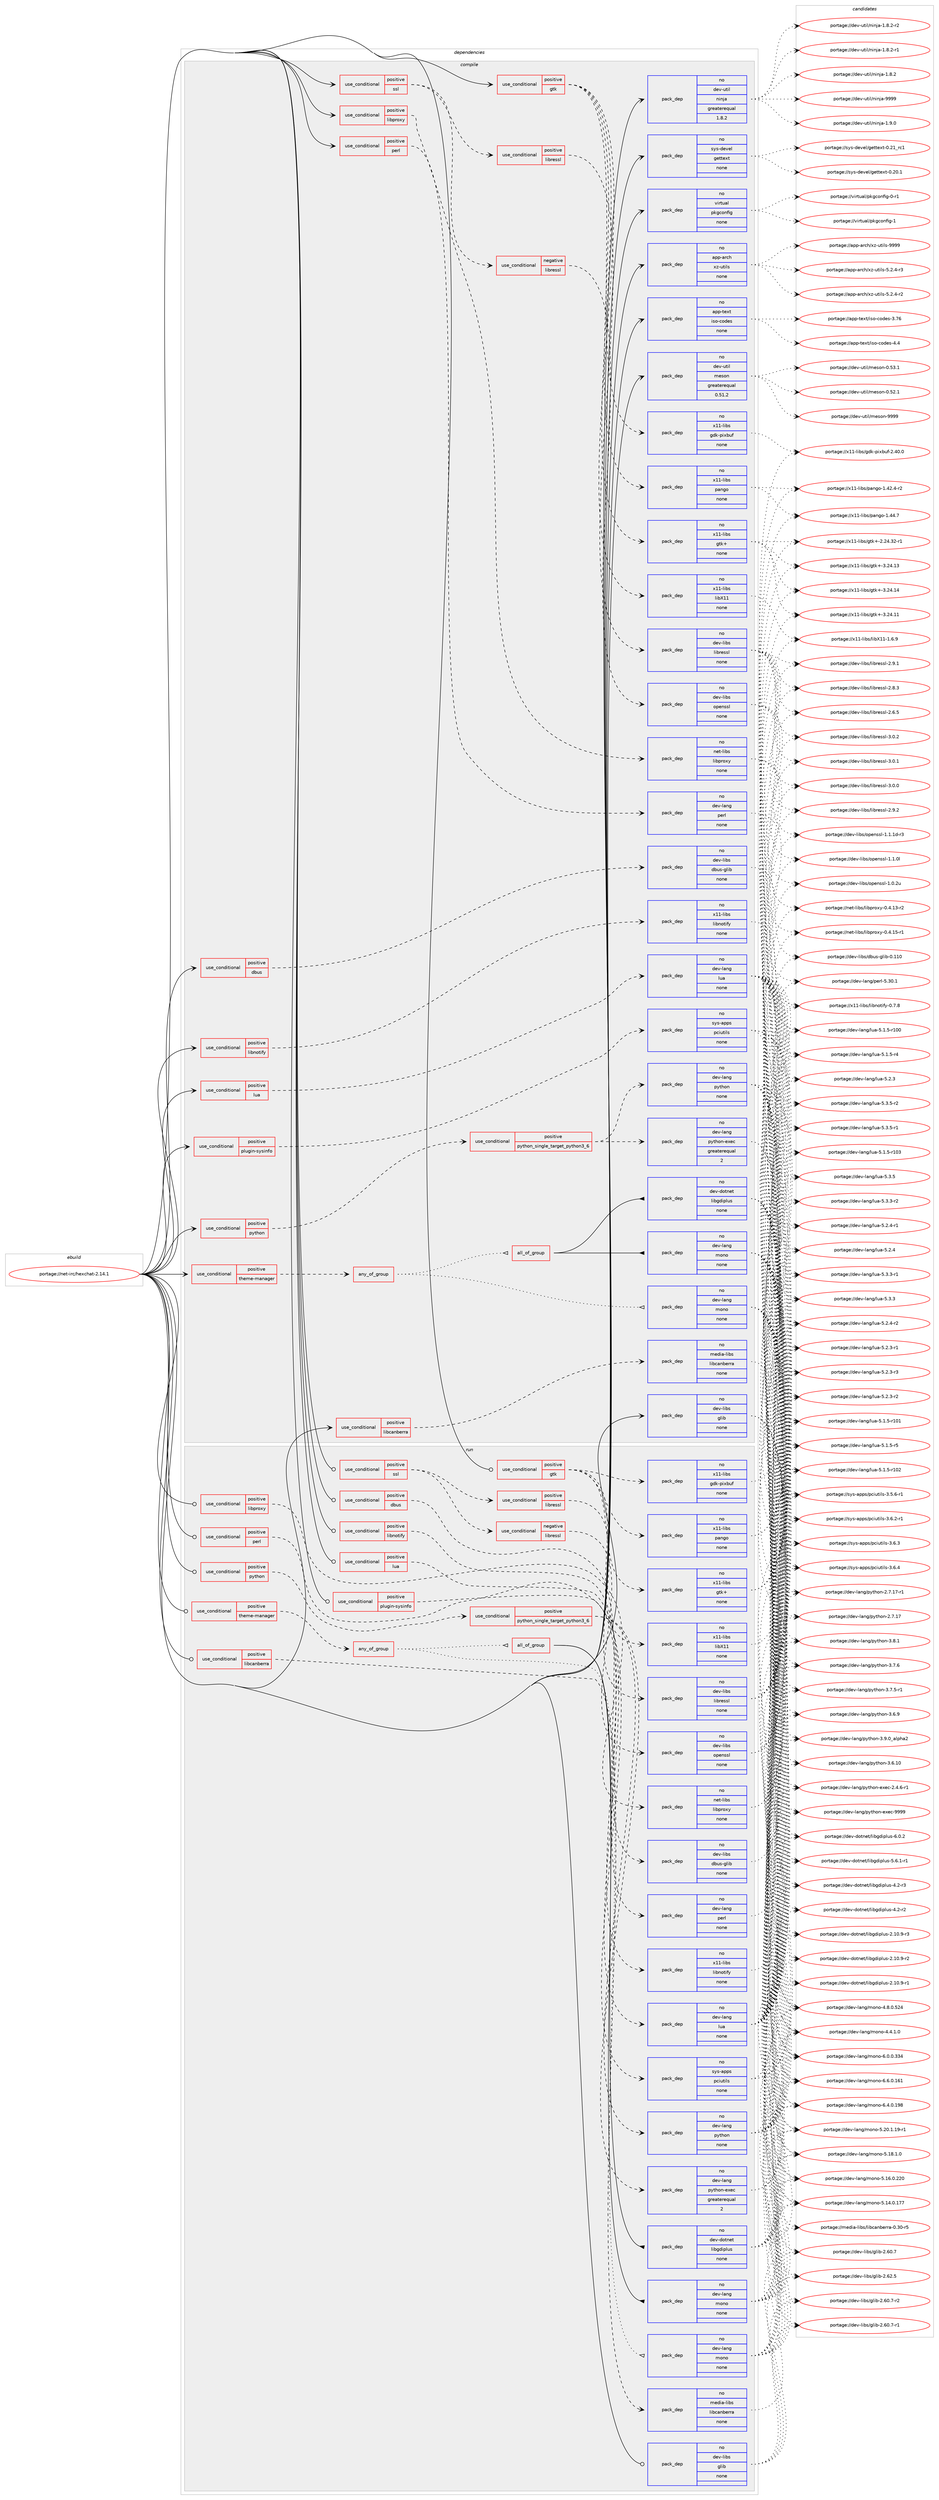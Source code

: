 digraph prolog {

# *************
# Graph options
# *************

newrank=true;
concentrate=true;
compound=true;
graph [rankdir=LR,fontname=Helvetica,fontsize=10,ranksep=1.5];#, ranksep=2.5, nodesep=0.2];
edge  [arrowhead=vee];
node  [fontname=Helvetica,fontsize=10];

# **********
# The ebuild
# **********

subgraph cluster_leftcol {
color=gray;
rank=same;
label=<<i>ebuild</i>>;
id [label="portage://net-irc/hexchat-2.14.1", color=red, width=4, href="../net-irc/hexchat-2.14.1.svg"];
}

# ****************
# The dependencies
# ****************

subgraph cluster_midcol {
color=gray;
label=<<i>dependencies</i>>;
subgraph cluster_compile {
fillcolor="#eeeeee";
style=filled;
label=<<i>compile</i>>;
subgraph cond20626 {
dependency92457 [label=<<TABLE BORDER="0" CELLBORDER="1" CELLSPACING="0" CELLPADDING="4"><TR><TD ROWSPAN="3" CELLPADDING="10">use_conditional</TD></TR><TR><TD>positive</TD></TR><TR><TD>dbus</TD></TR></TABLE>>, shape=none, color=red];
subgraph pack70117 {
dependency92458 [label=<<TABLE BORDER="0" CELLBORDER="1" CELLSPACING="0" CELLPADDING="4" WIDTH="220"><TR><TD ROWSPAN="6" CELLPADDING="30">pack_dep</TD></TR><TR><TD WIDTH="110">no</TD></TR><TR><TD>dev-libs</TD></TR><TR><TD>dbus-glib</TD></TR><TR><TD>none</TD></TR><TR><TD></TD></TR></TABLE>>, shape=none, color=blue];
}
dependency92457:e -> dependency92458:w [weight=20,style="dashed",arrowhead="vee"];
}
id:e -> dependency92457:w [weight=20,style="solid",arrowhead="vee"];
subgraph cond20627 {
dependency92459 [label=<<TABLE BORDER="0" CELLBORDER="1" CELLSPACING="0" CELLPADDING="4"><TR><TD ROWSPAN="3" CELLPADDING="10">use_conditional</TD></TR><TR><TD>positive</TD></TR><TR><TD>gtk</TD></TR></TABLE>>, shape=none, color=red];
subgraph pack70118 {
dependency92460 [label=<<TABLE BORDER="0" CELLBORDER="1" CELLSPACING="0" CELLPADDING="4" WIDTH="220"><TR><TD ROWSPAN="6" CELLPADDING="30">pack_dep</TD></TR><TR><TD WIDTH="110">no</TD></TR><TR><TD>x11-libs</TD></TR><TR><TD>gdk-pixbuf</TD></TR><TR><TD>none</TD></TR><TR><TD></TD></TR></TABLE>>, shape=none, color=blue];
}
dependency92459:e -> dependency92460:w [weight=20,style="dashed",arrowhead="vee"];
subgraph pack70119 {
dependency92461 [label=<<TABLE BORDER="0" CELLBORDER="1" CELLSPACING="0" CELLPADDING="4" WIDTH="220"><TR><TD ROWSPAN="6" CELLPADDING="30">pack_dep</TD></TR><TR><TD WIDTH="110">no</TD></TR><TR><TD>x11-libs</TD></TR><TR><TD>gtk+</TD></TR><TR><TD>none</TD></TR><TR><TD></TD></TR></TABLE>>, shape=none, color=blue];
}
dependency92459:e -> dependency92461:w [weight=20,style="dashed",arrowhead="vee"];
subgraph pack70120 {
dependency92462 [label=<<TABLE BORDER="0" CELLBORDER="1" CELLSPACING="0" CELLPADDING="4" WIDTH="220"><TR><TD ROWSPAN="6" CELLPADDING="30">pack_dep</TD></TR><TR><TD WIDTH="110">no</TD></TR><TR><TD>x11-libs</TD></TR><TR><TD>libX11</TD></TR><TR><TD>none</TD></TR><TR><TD></TD></TR></TABLE>>, shape=none, color=blue];
}
dependency92459:e -> dependency92462:w [weight=20,style="dashed",arrowhead="vee"];
subgraph pack70121 {
dependency92463 [label=<<TABLE BORDER="0" CELLBORDER="1" CELLSPACING="0" CELLPADDING="4" WIDTH="220"><TR><TD ROWSPAN="6" CELLPADDING="30">pack_dep</TD></TR><TR><TD WIDTH="110">no</TD></TR><TR><TD>x11-libs</TD></TR><TR><TD>pango</TD></TR><TR><TD>none</TD></TR><TR><TD></TD></TR></TABLE>>, shape=none, color=blue];
}
dependency92459:e -> dependency92463:w [weight=20,style="dashed",arrowhead="vee"];
}
id:e -> dependency92459:w [weight=20,style="solid",arrowhead="vee"];
subgraph cond20628 {
dependency92464 [label=<<TABLE BORDER="0" CELLBORDER="1" CELLSPACING="0" CELLPADDING="4"><TR><TD ROWSPAN="3" CELLPADDING="10">use_conditional</TD></TR><TR><TD>positive</TD></TR><TR><TD>libcanberra</TD></TR></TABLE>>, shape=none, color=red];
subgraph pack70122 {
dependency92465 [label=<<TABLE BORDER="0" CELLBORDER="1" CELLSPACING="0" CELLPADDING="4" WIDTH="220"><TR><TD ROWSPAN="6" CELLPADDING="30">pack_dep</TD></TR><TR><TD WIDTH="110">no</TD></TR><TR><TD>media-libs</TD></TR><TR><TD>libcanberra</TD></TR><TR><TD>none</TD></TR><TR><TD></TD></TR></TABLE>>, shape=none, color=blue];
}
dependency92464:e -> dependency92465:w [weight=20,style="dashed",arrowhead="vee"];
}
id:e -> dependency92464:w [weight=20,style="solid",arrowhead="vee"];
subgraph cond20629 {
dependency92466 [label=<<TABLE BORDER="0" CELLBORDER="1" CELLSPACING="0" CELLPADDING="4"><TR><TD ROWSPAN="3" CELLPADDING="10">use_conditional</TD></TR><TR><TD>positive</TD></TR><TR><TD>libnotify</TD></TR></TABLE>>, shape=none, color=red];
subgraph pack70123 {
dependency92467 [label=<<TABLE BORDER="0" CELLBORDER="1" CELLSPACING="0" CELLPADDING="4" WIDTH="220"><TR><TD ROWSPAN="6" CELLPADDING="30">pack_dep</TD></TR><TR><TD WIDTH="110">no</TD></TR><TR><TD>x11-libs</TD></TR><TR><TD>libnotify</TD></TR><TR><TD>none</TD></TR><TR><TD></TD></TR></TABLE>>, shape=none, color=blue];
}
dependency92466:e -> dependency92467:w [weight=20,style="dashed",arrowhead="vee"];
}
id:e -> dependency92466:w [weight=20,style="solid",arrowhead="vee"];
subgraph cond20630 {
dependency92468 [label=<<TABLE BORDER="0" CELLBORDER="1" CELLSPACING="0" CELLPADDING="4"><TR><TD ROWSPAN="3" CELLPADDING="10">use_conditional</TD></TR><TR><TD>positive</TD></TR><TR><TD>libproxy</TD></TR></TABLE>>, shape=none, color=red];
subgraph pack70124 {
dependency92469 [label=<<TABLE BORDER="0" CELLBORDER="1" CELLSPACING="0" CELLPADDING="4" WIDTH="220"><TR><TD ROWSPAN="6" CELLPADDING="30">pack_dep</TD></TR><TR><TD WIDTH="110">no</TD></TR><TR><TD>net-libs</TD></TR><TR><TD>libproxy</TD></TR><TR><TD>none</TD></TR><TR><TD></TD></TR></TABLE>>, shape=none, color=blue];
}
dependency92468:e -> dependency92469:w [weight=20,style="dashed",arrowhead="vee"];
}
id:e -> dependency92468:w [weight=20,style="solid",arrowhead="vee"];
subgraph cond20631 {
dependency92470 [label=<<TABLE BORDER="0" CELLBORDER="1" CELLSPACING="0" CELLPADDING="4"><TR><TD ROWSPAN="3" CELLPADDING="10">use_conditional</TD></TR><TR><TD>positive</TD></TR><TR><TD>lua</TD></TR></TABLE>>, shape=none, color=red];
subgraph pack70125 {
dependency92471 [label=<<TABLE BORDER="0" CELLBORDER="1" CELLSPACING="0" CELLPADDING="4" WIDTH="220"><TR><TD ROWSPAN="6" CELLPADDING="30">pack_dep</TD></TR><TR><TD WIDTH="110">no</TD></TR><TR><TD>dev-lang</TD></TR><TR><TD>lua</TD></TR><TR><TD>none</TD></TR><TR><TD></TD></TR></TABLE>>, shape=none, color=blue];
}
dependency92470:e -> dependency92471:w [weight=20,style="dashed",arrowhead="vee"];
}
id:e -> dependency92470:w [weight=20,style="solid",arrowhead="vee"];
subgraph cond20632 {
dependency92472 [label=<<TABLE BORDER="0" CELLBORDER="1" CELLSPACING="0" CELLPADDING="4"><TR><TD ROWSPAN="3" CELLPADDING="10">use_conditional</TD></TR><TR><TD>positive</TD></TR><TR><TD>perl</TD></TR></TABLE>>, shape=none, color=red];
subgraph pack70126 {
dependency92473 [label=<<TABLE BORDER="0" CELLBORDER="1" CELLSPACING="0" CELLPADDING="4" WIDTH="220"><TR><TD ROWSPAN="6" CELLPADDING="30">pack_dep</TD></TR><TR><TD WIDTH="110">no</TD></TR><TR><TD>dev-lang</TD></TR><TR><TD>perl</TD></TR><TR><TD>none</TD></TR><TR><TD></TD></TR></TABLE>>, shape=none, color=blue];
}
dependency92472:e -> dependency92473:w [weight=20,style="dashed",arrowhead="vee"];
}
id:e -> dependency92472:w [weight=20,style="solid",arrowhead="vee"];
subgraph cond20633 {
dependency92474 [label=<<TABLE BORDER="0" CELLBORDER="1" CELLSPACING="0" CELLPADDING="4"><TR><TD ROWSPAN="3" CELLPADDING="10">use_conditional</TD></TR><TR><TD>positive</TD></TR><TR><TD>plugin-sysinfo</TD></TR></TABLE>>, shape=none, color=red];
subgraph pack70127 {
dependency92475 [label=<<TABLE BORDER="0" CELLBORDER="1" CELLSPACING="0" CELLPADDING="4" WIDTH="220"><TR><TD ROWSPAN="6" CELLPADDING="30">pack_dep</TD></TR><TR><TD WIDTH="110">no</TD></TR><TR><TD>sys-apps</TD></TR><TR><TD>pciutils</TD></TR><TR><TD>none</TD></TR><TR><TD></TD></TR></TABLE>>, shape=none, color=blue];
}
dependency92474:e -> dependency92475:w [weight=20,style="dashed",arrowhead="vee"];
}
id:e -> dependency92474:w [weight=20,style="solid",arrowhead="vee"];
subgraph cond20634 {
dependency92476 [label=<<TABLE BORDER="0" CELLBORDER="1" CELLSPACING="0" CELLPADDING="4"><TR><TD ROWSPAN="3" CELLPADDING="10">use_conditional</TD></TR><TR><TD>positive</TD></TR><TR><TD>python</TD></TR></TABLE>>, shape=none, color=red];
subgraph cond20635 {
dependency92477 [label=<<TABLE BORDER="0" CELLBORDER="1" CELLSPACING="0" CELLPADDING="4"><TR><TD ROWSPAN="3" CELLPADDING="10">use_conditional</TD></TR><TR><TD>positive</TD></TR><TR><TD>python_single_target_python3_6</TD></TR></TABLE>>, shape=none, color=red];
subgraph pack70128 {
dependency92478 [label=<<TABLE BORDER="0" CELLBORDER="1" CELLSPACING="0" CELLPADDING="4" WIDTH="220"><TR><TD ROWSPAN="6" CELLPADDING="30">pack_dep</TD></TR><TR><TD WIDTH="110">no</TD></TR><TR><TD>dev-lang</TD></TR><TR><TD>python</TD></TR><TR><TD>none</TD></TR><TR><TD></TD></TR></TABLE>>, shape=none, color=blue];
}
dependency92477:e -> dependency92478:w [weight=20,style="dashed",arrowhead="vee"];
subgraph pack70129 {
dependency92479 [label=<<TABLE BORDER="0" CELLBORDER="1" CELLSPACING="0" CELLPADDING="4" WIDTH="220"><TR><TD ROWSPAN="6" CELLPADDING="30">pack_dep</TD></TR><TR><TD WIDTH="110">no</TD></TR><TR><TD>dev-lang</TD></TR><TR><TD>python-exec</TD></TR><TR><TD>greaterequal</TD></TR><TR><TD>2</TD></TR></TABLE>>, shape=none, color=blue];
}
dependency92477:e -> dependency92479:w [weight=20,style="dashed",arrowhead="vee"];
}
dependency92476:e -> dependency92477:w [weight=20,style="dashed",arrowhead="vee"];
}
id:e -> dependency92476:w [weight=20,style="solid",arrowhead="vee"];
subgraph cond20636 {
dependency92480 [label=<<TABLE BORDER="0" CELLBORDER="1" CELLSPACING="0" CELLPADDING="4"><TR><TD ROWSPAN="3" CELLPADDING="10">use_conditional</TD></TR><TR><TD>positive</TD></TR><TR><TD>ssl</TD></TR></TABLE>>, shape=none, color=red];
subgraph cond20637 {
dependency92481 [label=<<TABLE BORDER="0" CELLBORDER="1" CELLSPACING="0" CELLPADDING="4"><TR><TD ROWSPAN="3" CELLPADDING="10">use_conditional</TD></TR><TR><TD>negative</TD></TR><TR><TD>libressl</TD></TR></TABLE>>, shape=none, color=red];
subgraph pack70130 {
dependency92482 [label=<<TABLE BORDER="0" CELLBORDER="1" CELLSPACING="0" CELLPADDING="4" WIDTH="220"><TR><TD ROWSPAN="6" CELLPADDING="30">pack_dep</TD></TR><TR><TD WIDTH="110">no</TD></TR><TR><TD>dev-libs</TD></TR><TR><TD>openssl</TD></TR><TR><TD>none</TD></TR><TR><TD></TD></TR></TABLE>>, shape=none, color=blue];
}
dependency92481:e -> dependency92482:w [weight=20,style="dashed",arrowhead="vee"];
}
dependency92480:e -> dependency92481:w [weight=20,style="dashed",arrowhead="vee"];
subgraph cond20638 {
dependency92483 [label=<<TABLE BORDER="0" CELLBORDER="1" CELLSPACING="0" CELLPADDING="4"><TR><TD ROWSPAN="3" CELLPADDING="10">use_conditional</TD></TR><TR><TD>positive</TD></TR><TR><TD>libressl</TD></TR></TABLE>>, shape=none, color=red];
subgraph pack70131 {
dependency92484 [label=<<TABLE BORDER="0" CELLBORDER="1" CELLSPACING="0" CELLPADDING="4" WIDTH="220"><TR><TD ROWSPAN="6" CELLPADDING="30">pack_dep</TD></TR><TR><TD WIDTH="110">no</TD></TR><TR><TD>dev-libs</TD></TR><TR><TD>libressl</TD></TR><TR><TD>none</TD></TR><TR><TD></TD></TR></TABLE>>, shape=none, color=blue];
}
dependency92483:e -> dependency92484:w [weight=20,style="dashed",arrowhead="vee"];
}
dependency92480:e -> dependency92483:w [weight=20,style="dashed",arrowhead="vee"];
}
id:e -> dependency92480:w [weight=20,style="solid",arrowhead="vee"];
subgraph cond20639 {
dependency92485 [label=<<TABLE BORDER="0" CELLBORDER="1" CELLSPACING="0" CELLPADDING="4"><TR><TD ROWSPAN="3" CELLPADDING="10">use_conditional</TD></TR><TR><TD>positive</TD></TR><TR><TD>theme-manager</TD></TR></TABLE>>, shape=none, color=red];
subgraph any1633 {
dependency92486 [label=<<TABLE BORDER="0" CELLBORDER="1" CELLSPACING="0" CELLPADDING="4"><TR><TD CELLPADDING="10">any_of_group</TD></TR></TABLE>>, shape=none, color=red];subgraph all84 {
dependency92487 [label=<<TABLE BORDER="0" CELLBORDER="1" CELLSPACING="0" CELLPADDING="4"><TR><TD CELLPADDING="10">all_of_group</TD></TR></TABLE>>, shape=none, color=red];subgraph pack70132 {
dependency92488 [label=<<TABLE BORDER="0" CELLBORDER="1" CELLSPACING="0" CELLPADDING="4" WIDTH="220"><TR><TD ROWSPAN="6" CELLPADDING="30">pack_dep</TD></TR><TR><TD WIDTH="110">no</TD></TR><TR><TD>dev-lang</TD></TR><TR><TD>mono</TD></TR><TR><TD>none</TD></TR><TR><TD></TD></TR></TABLE>>, shape=none, color=blue];
}
dependency92487:e -> dependency92488:w [weight=20,style="solid",arrowhead="inv"];
subgraph pack70133 {
dependency92489 [label=<<TABLE BORDER="0" CELLBORDER="1" CELLSPACING="0" CELLPADDING="4" WIDTH="220"><TR><TD ROWSPAN="6" CELLPADDING="30">pack_dep</TD></TR><TR><TD WIDTH="110">no</TD></TR><TR><TD>dev-dotnet</TD></TR><TR><TD>libgdiplus</TD></TR><TR><TD>none</TD></TR><TR><TD></TD></TR></TABLE>>, shape=none, color=blue];
}
dependency92487:e -> dependency92489:w [weight=20,style="solid",arrowhead="inv"];
}
dependency92486:e -> dependency92487:w [weight=20,style="dotted",arrowhead="oinv"];
subgraph pack70134 {
dependency92490 [label=<<TABLE BORDER="0" CELLBORDER="1" CELLSPACING="0" CELLPADDING="4" WIDTH="220"><TR><TD ROWSPAN="6" CELLPADDING="30">pack_dep</TD></TR><TR><TD WIDTH="110">no</TD></TR><TR><TD>dev-lang</TD></TR><TR><TD>mono</TD></TR><TR><TD>none</TD></TR><TR><TD></TD></TR></TABLE>>, shape=none, color=blue];
}
dependency92486:e -> dependency92490:w [weight=20,style="dotted",arrowhead="oinv"];
}
dependency92485:e -> dependency92486:w [weight=20,style="dashed",arrowhead="vee"];
}
id:e -> dependency92485:w [weight=20,style="solid",arrowhead="vee"];
subgraph pack70135 {
dependency92491 [label=<<TABLE BORDER="0" CELLBORDER="1" CELLSPACING="0" CELLPADDING="4" WIDTH="220"><TR><TD ROWSPAN="6" CELLPADDING="30">pack_dep</TD></TR><TR><TD WIDTH="110">no</TD></TR><TR><TD>app-arch</TD></TR><TR><TD>xz-utils</TD></TR><TR><TD>none</TD></TR><TR><TD></TD></TR></TABLE>>, shape=none, color=blue];
}
id:e -> dependency92491:w [weight=20,style="solid",arrowhead="vee"];
subgraph pack70136 {
dependency92492 [label=<<TABLE BORDER="0" CELLBORDER="1" CELLSPACING="0" CELLPADDING="4" WIDTH="220"><TR><TD ROWSPAN="6" CELLPADDING="30">pack_dep</TD></TR><TR><TD WIDTH="110">no</TD></TR><TR><TD>app-text</TD></TR><TR><TD>iso-codes</TD></TR><TR><TD>none</TD></TR><TR><TD></TD></TR></TABLE>>, shape=none, color=blue];
}
id:e -> dependency92492:w [weight=20,style="solid",arrowhead="vee"];
subgraph pack70137 {
dependency92493 [label=<<TABLE BORDER="0" CELLBORDER="1" CELLSPACING="0" CELLPADDING="4" WIDTH="220"><TR><TD ROWSPAN="6" CELLPADDING="30">pack_dep</TD></TR><TR><TD WIDTH="110">no</TD></TR><TR><TD>dev-libs</TD></TR><TR><TD>glib</TD></TR><TR><TD>none</TD></TR><TR><TD></TD></TR></TABLE>>, shape=none, color=blue];
}
id:e -> dependency92493:w [weight=20,style="solid",arrowhead="vee"];
subgraph pack70138 {
dependency92494 [label=<<TABLE BORDER="0" CELLBORDER="1" CELLSPACING="0" CELLPADDING="4" WIDTH="220"><TR><TD ROWSPAN="6" CELLPADDING="30">pack_dep</TD></TR><TR><TD WIDTH="110">no</TD></TR><TR><TD>dev-util</TD></TR><TR><TD>meson</TD></TR><TR><TD>greaterequal</TD></TR><TR><TD>0.51.2</TD></TR></TABLE>>, shape=none, color=blue];
}
id:e -> dependency92494:w [weight=20,style="solid",arrowhead="vee"];
subgraph pack70139 {
dependency92495 [label=<<TABLE BORDER="0" CELLBORDER="1" CELLSPACING="0" CELLPADDING="4" WIDTH="220"><TR><TD ROWSPAN="6" CELLPADDING="30">pack_dep</TD></TR><TR><TD WIDTH="110">no</TD></TR><TR><TD>dev-util</TD></TR><TR><TD>ninja</TD></TR><TR><TD>greaterequal</TD></TR><TR><TD>1.8.2</TD></TR></TABLE>>, shape=none, color=blue];
}
id:e -> dependency92495:w [weight=20,style="solid",arrowhead="vee"];
subgraph pack70140 {
dependency92496 [label=<<TABLE BORDER="0" CELLBORDER="1" CELLSPACING="0" CELLPADDING="4" WIDTH="220"><TR><TD ROWSPAN="6" CELLPADDING="30">pack_dep</TD></TR><TR><TD WIDTH="110">no</TD></TR><TR><TD>sys-devel</TD></TR><TR><TD>gettext</TD></TR><TR><TD>none</TD></TR><TR><TD></TD></TR></TABLE>>, shape=none, color=blue];
}
id:e -> dependency92496:w [weight=20,style="solid",arrowhead="vee"];
subgraph pack70141 {
dependency92497 [label=<<TABLE BORDER="0" CELLBORDER="1" CELLSPACING="0" CELLPADDING="4" WIDTH="220"><TR><TD ROWSPAN="6" CELLPADDING="30">pack_dep</TD></TR><TR><TD WIDTH="110">no</TD></TR><TR><TD>virtual</TD></TR><TR><TD>pkgconfig</TD></TR><TR><TD>none</TD></TR><TR><TD></TD></TR></TABLE>>, shape=none, color=blue];
}
id:e -> dependency92497:w [weight=20,style="solid",arrowhead="vee"];
}
subgraph cluster_compileandrun {
fillcolor="#eeeeee";
style=filled;
label=<<i>compile and run</i>>;
}
subgraph cluster_run {
fillcolor="#eeeeee";
style=filled;
label=<<i>run</i>>;
subgraph cond20640 {
dependency92498 [label=<<TABLE BORDER="0" CELLBORDER="1" CELLSPACING="0" CELLPADDING="4"><TR><TD ROWSPAN="3" CELLPADDING="10">use_conditional</TD></TR><TR><TD>positive</TD></TR><TR><TD>dbus</TD></TR></TABLE>>, shape=none, color=red];
subgraph pack70142 {
dependency92499 [label=<<TABLE BORDER="0" CELLBORDER="1" CELLSPACING="0" CELLPADDING="4" WIDTH="220"><TR><TD ROWSPAN="6" CELLPADDING="30">pack_dep</TD></TR><TR><TD WIDTH="110">no</TD></TR><TR><TD>dev-libs</TD></TR><TR><TD>dbus-glib</TD></TR><TR><TD>none</TD></TR><TR><TD></TD></TR></TABLE>>, shape=none, color=blue];
}
dependency92498:e -> dependency92499:w [weight=20,style="dashed",arrowhead="vee"];
}
id:e -> dependency92498:w [weight=20,style="solid",arrowhead="odot"];
subgraph cond20641 {
dependency92500 [label=<<TABLE BORDER="0" CELLBORDER="1" CELLSPACING="0" CELLPADDING="4"><TR><TD ROWSPAN="3" CELLPADDING="10">use_conditional</TD></TR><TR><TD>positive</TD></TR><TR><TD>gtk</TD></TR></TABLE>>, shape=none, color=red];
subgraph pack70143 {
dependency92501 [label=<<TABLE BORDER="0" CELLBORDER="1" CELLSPACING="0" CELLPADDING="4" WIDTH="220"><TR><TD ROWSPAN="6" CELLPADDING="30">pack_dep</TD></TR><TR><TD WIDTH="110">no</TD></TR><TR><TD>x11-libs</TD></TR><TR><TD>gdk-pixbuf</TD></TR><TR><TD>none</TD></TR><TR><TD></TD></TR></TABLE>>, shape=none, color=blue];
}
dependency92500:e -> dependency92501:w [weight=20,style="dashed",arrowhead="vee"];
subgraph pack70144 {
dependency92502 [label=<<TABLE BORDER="0" CELLBORDER="1" CELLSPACING="0" CELLPADDING="4" WIDTH="220"><TR><TD ROWSPAN="6" CELLPADDING="30">pack_dep</TD></TR><TR><TD WIDTH="110">no</TD></TR><TR><TD>x11-libs</TD></TR><TR><TD>gtk+</TD></TR><TR><TD>none</TD></TR><TR><TD></TD></TR></TABLE>>, shape=none, color=blue];
}
dependency92500:e -> dependency92502:w [weight=20,style="dashed",arrowhead="vee"];
subgraph pack70145 {
dependency92503 [label=<<TABLE BORDER="0" CELLBORDER="1" CELLSPACING="0" CELLPADDING="4" WIDTH="220"><TR><TD ROWSPAN="6" CELLPADDING="30">pack_dep</TD></TR><TR><TD WIDTH="110">no</TD></TR><TR><TD>x11-libs</TD></TR><TR><TD>libX11</TD></TR><TR><TD>none</TD></TR><TR><TD></TD></TR></TABLE>>, shape=none, color=blue];
}
dependency92500:e -> dependency92503:w [weight=20,style="dashed",arrowhead="vee"];
subgraph pack70146 {
dependency92504 [label=<<TABLE BORDER="0" CELLBORDER="1" CELLSPACING="0" CELLPADDING="4" WIDTH="220"><TR><TD ROWSPAN="6" CELLPADDING="30">pack_dep</TD></TR><TR><TD WIDTH="110">no</TD></TR><TR><TD>x11-libs</TD></TR><TR><TD>pango</TD></TR><TR><TD>none</TD></TR><TR><TD></TD></TR></TABLE>>, shape=none, color=blue];
}
dependency92500:e -> dependency92504:w [weight=20,style="dashed",arrowhead="vee"];
}
id:e -> dependency92500:w [weight=20,style="solid",arrowhead="odot"];
subgraph cond20642 {
dependency92505 [label=<<TABLE BORDER="0" CELLBORDER="1" CELLSPACING="0" CELLPADDING="4"><TR><TD ROWSPAN="3" CELLPADDING="10">use_conditional</TD></TR><TR><TD>positive</TD></TR><TR><TD>libcanberra</TD></TR></TABLE>>, shape=none, color=red];
subgraph pack70147 {
dependency92506 [label=<<TABLE BORDER="0" CELLBORDER="1" CELLSPACING="0" CELLPADDING="4" WIDTH="220"><TR><TD ROWSPAN="6" CELLPADDING="30">pack_dep</TD></TR><TR><TD WIDTH="110">no</TD></TR><TR><TD>media-libs</TD></TR><TR><TD>libcanberra</TD></TR><TR><TD>none</TD></TR><TR><TD></TD></TR></TABLE>>, shape=none, color=blue];
}
dependency92505:e -> dependency92506:w [weight=20,style="dashed",arrowhead="vee"];
}
id:e -> dependency92505:w [weight=20,style="solid",arrowhead="odot"];
subgraph cond20643 {
dependency92507 [label=<<TABLE BORDER="0" CELLBORDER="1" CELLSPACING="0" CELLPADDING="4"><TR><TD ROWSPAN="3" CELLPADDING="10">use_conditional</TD></TR><TR><TD>positive</TD></TR><TR><TD>libnotify</TD></TR></TABLE>>, shape=none, color=red];
subgraph pack70148 {
dependency92508 [label=<<TABLE BORDER="0" CELLBORDER="1" CELLSPACING="0" CELLPADDING="4" WIDTH="220"><TR><TD ROWSPAN="6" CELLPADDING="30">pack_dep</TD></TR><TR><TD WIDTH="110">no</TD></TR><TR><TD>x11-libs</TD></TR><TR><TD>libnotify</TD></TR><TR><TD>none</TD></TR><TR><TD></TD></TR></TABLE>>, shape=none, color=blue];
}
dependency92507:e -> dependency92508:w [weight=20,style="dashed",arrowhead="vee"];
}
id:e -> dependency92507:w [weight=20,style="solid",arrowhead="odot"];
subgraph cond20644 {
dependency92509 [label=<<TABLE BORDER="0" CELLBORDER="1" CELLSPACING="0" CELLPADDING="4"><TR><TD ROWSPAN="3" CELLPADDING="10">use_conditional</TD></TR><TR><TD>positive</TD></TR><TR><TD>libproxy</TD></TR></TABLE>>, shape=none, color=red];
subgraph pack70149 {
dependency92510 [label=<<TABLE BORDER="0" CELLBORDER="1" CELLSPACING="0" CELLPADDING="4" WIDTH="220"><TR><TD ROWSPAN="6" CELLPADDING="30">pack_dep</TD></TR><TR><TD WIDTH="110">no</TD></TR><TR><TD>net-libs</TD></TR><TR><TD>libproxy</TD></TR><TR><TD>none</TD></TR><TR><TD></TD></TR></TABLE>>, shape=none, color=blue];
}
dependency92509:e -> dependency92510:w [weight=20,style="dashed",arrowhead="vee"];
}
id:e -> dependency92509:w [weight=20,style="solid",arrowhead="odot"];
subgraph cond20645 {
dependency92511 [label=<<TABLE BORDER="0" CELLBORDER="1" CELLSPACING="0" CELLPADDING="4"><TR><TD ROWSPAN="3" CELLPADDING="10">use_conditional</TD></TR><TR><TD>positive</TD></TR><TR><TD>lua</TD></TR></TABLE>>, shape=none, color=red];
subgraph pack70150 {
dependency92512 [label=<<TABLE BORDER="0" CELLBORDER="1" CELLSPACING="0" CELLPADDING="4" WIDTH="220"><TR><TD ROWSPAN="6" CELLPADDING="30">pack_dep</TD></TR><TR><TD WIDTH="110">no</TD></TR><TR><TD>dev-lang</TD></TR><TR><TD>lua</TD></TR><TR><TD>none</TD></TR><TR><TD></TD></TR></TABLE>>, shape=none, color=blue];
}
dependency92511:e -> dependency92512:w [weight=20,style="dashed",arrowhead="vee"];
}
id:e -> dependency92511:w [weight=20,style="solid",arrowhead="odot"];
subgraph cond20646 {
dependency92513 [label=<<TABLE BORDER="0" CELLBORDER="1" CELLSPACING="0" CELLPADDING="4"><TR><TD ROWSPAN="3" CELLPADDING="10">use_conditional</TD></TR><TR><TD>positive</TD></TR><TR><TD>perl</TD></TR></TABLE>>, shape=none, color=red];
subgraph pack70151 {
dependency92514 [label=<<TABLE BORDER="0" CELLBORDER="1" CELLSPACING="0" CELLPADDING="4" WIDTH="220"><TR><TD ROWSPAN="6" CELLPADDING="30">pack_dep</TD></TR><TR><TD WIDTH="110">no</TD></TR><TR><TD>dev-lang</TD></TR><TR><TD>perl</TD></TR><TR><TD>none</TD></TR><TR><TD></TD></TR></TABLE>>, shape=none, color=blue];
}
dependency92513:e -> dependency92514:w [weight=20,style="dashed",arrowhead="vee"];
}
id:e -> dependency92513:w [weight=20,style="solid",arrowhead="odot"];
subgraph cond20647 {
dependency92515 [label=<<TABLE BORDER="0" CELLBORDER="1" CELLSPACING="0" CELLPADDING="4"><TR><TD ROWSPAN="3" CELLPADDING="10">use_conditional</TD></TR><TR><TD>positive</TD></TR><TR><TD>plugin-sysinfo</TD></TR></TABLE>>, shape=none, color=red];
subgraph pack70152 {
dependency92516 [label=<<TABLE BORDER="0" CELLBORDER="1" CELLSPACING="0" CELLPADDING="4" WIDTH="220"><TR><TD ROWSPAN="6" CELLPADDING="30">pack_dep</TD></TR><TR><TD WIDTH="110">no</TD></TR><TR><TD>sys-apps</TD></TR><TR><TD>pciutils</TD></TR><TR><TD>none</TD></TR><TR><TD></TD></TR></TABLE>>, shape=none, color=blue];
}
dependency92515:e -> dependency92516:w [weight=20,style="dashed",arrowhead="vee"];
}
id:e -> dependency92515:w [weight=20,style="solid",arrowhead="odot"];
subgraph cond20648 {
dependency92517 [label=<<TABLE BORDER="0" CELLBORDER="1" CELLSPACING="0" CELLPADDING="4"><TR><TD ROWSPAN="3" CELLPADDING="10">use_conditional</TD></TR><TR><TD>positive</TD></TR><TR><TD>python</TD></TR></TABLE>>, shape=none, color=red];
subgraph cond20649 {
dependency92518 [label=<<TABLE BORDER="0" CELLBORDER="1" CELLSPACING="0" CELLPADDING="4"><TR><TD ROWSPAN="3" CELLPADDING="10">use_conditional</TD></TR><TR><TD>positive</TD></TR><TR><TD>python_single_target_python3_6</TD></TR></TABLE>>, shape=none, color=red];
subgraph pack70153 {
dependency92519 [label=<<TABLE BORDER="0" CELLBORDER="1" CELLSPACING="0" CELLPADDING="4" WIDTH="220"><TR><TD ROWSPAN="6" CELLPADDING="30">pack_dep</TD></TR><TR><TD WIDTH="110">no</TD></TR><TR><TD>dev-lang</TD></TR><TR><TD>python</TD></TR><TR><TD>none</TD></TR><TR><TD></TD></TR></TABLE>>, shape=none, color=blue];
}
dependency92518:e -> dependency92519:w [weight=20,style="dashed",arrowhead="vee"];
subgraph pack70154 {
dependency92520 [label=<<TABLE BORDER="0" CELLBORDER="1" CELLSPACING="0" CELLPADDING="4" WIDTH="220"><TR><TD ROWSPAN="6" CELLPADDING="30">pack_dep</TD></TR><TR><TD WIDTH="110">no</TD></TR><TR><TD>dev-lang</TD></TR><TR><TD>python-exec</TD></TR><TR><TD>greaterequal</TD></TR><TR><TD>2</TD></TR></TABLE>>, shape=none, color=blue];
}
dependency92518:e -> dependency92520:w [weight=20,style="dashed",arrowhead="vee"];
}
dependency92517:e -> dependency92518:w [weight=20,style="dashed",arrowhead="vee"];
}
id:e -> dependency92517:w [weight=20,style="solid",arrowhead="odot"];
subgraph cond20650 {
dependency92521 [label=<<TABLE BORDER="0" CELLBORDER="1" CELLSPACING="0" CELLPADDING="4"><TR><TD ROWSPAN="3" CELLPADDING="10">use_conditional</TD></TR><TR><TD>positive</TD></TR><TR><TD>ssl</TD></TR></TABLE>>, shape=none, color=red];
subgraph cond20651 {
dependency92522 [label=<<TABLE BORDER="0" CELLBORDER="1" CELLSPACING="0" CELLPADDING="4"><TR><TD ROWSPAN="3" CELLPADDING="10">use_conditional</TD></TR><TR><TD>negative</TD></TR><TR><TD>libressl</TD></TR></TABLE>>, shape=none, color=red];
subgraph pack70155 {
dependency92523 [label=<<TABLE BORDER="0" CELLBORDER="1" CELLSPACING="0" CELLPADDING="4" WIDTH="220"><TR><TD ROWSPAN="6" CELLPADDING="30">pack_dep</TD></TR><TR><TD WIDTH="110">no</TD></TR><TR><TD>dev-libs</TD></TR><TR><TD>openssl</TD></TR><TR><TD>none</TD></TR><TR><TD></TD></TR></TABLE>>, shape=none, color=blue];
}
dependency92522:e -> dependency92523:w [weight=20,style="dashed",arrowhead="vee"];
}
dependency92521:e -> dependency92522:w [weight=20,style="dashed",arrowhead="vee"];
subgraph cond20652 {
dependency92524 [label=<<TABLE BORDER="0" CELLBORDER="1" CELLSPACING="0" CELLPADDING="4"><TR><TD ROWSPAN="3" CELLPADDING="10">use_conditional</TD></TR><TR><TD>positive</TD></TR><TR><TD>libressl</TD></TR></TABLE>>, shape=none, color=red];
subgraph pack70156 {
dependency92525 [label=<<TABLE BORDER="0" CELLBORDER="1" CELLSPACING="0" CELLPADDING="4" WIDTH="220"><TR><TD ROWSPAN="6" CELLPADDING="30">pack_dep</TD></TR><TR><TD WIDTH="110">no</TD></TR><TR><TD>dev-libs</TD></TR><TR><TD>libressl</TD></TR><TR><TD>none</TD></TR><TR><TD></TD></TR></TABLE>>, shape=none, color=blue];
}
dependency92524:e -> dependency92525:w [weight=20,style="dashed",arrowhead="vee"];
}
dependency92521:e -> dependency92524:w [weight=20,style="dashed",arrowhead="vee"];
}
id:e -> dependency92521:w [weight=20,style="solid",arrowhead="odot"];
subgraph cond20653 {
dependency92526 [label=<<TABLE BORDER="0" CELLBORDER="1" CELLSPACING="0" CELLPADDING="4"><TR><TD ROWSPAN="3" CELLPADDING="10">use_conditional</TD></TR><TR><TD>positive</TD></TR><TR><TD>theme-manager</TD></TR></TABLE>>, shape=none, color=red];
subgraph any1634 {
dependency92527 [label=<<TABLE BORDER="0" CELLBORDER="1" CELLSPACING="0" CELLPADDING="4"><TR><TD CELLPADDING="10">any_of_group</TD></TR></TABLE>>, shape=none, color=red];subgraph all85 {
dependency92528 [label=<<TABLE BORDER="0" CELLBORDER="1" CELLSPACING="0" CELLPADDING="4"><TR><TD CELLPADDING="10">all_of_group</TD></TR></TABLE>>, shape=none, color=red];subgraph pack70157 {
dependency92529 [label=<<TABLE BORDER="0" CELLBORDER="1" CELLSPACING="0" CELLPADDING="4" WIDTH="220"><TR><TD ROWSPAN="6" CELLPADDING="30">pack_dep</TD></TR><TR><TD WIDTH="110">no</TD></TR><TR><TD>dev-lang</TD></TR><TR><TD>mono</TD></TR><TR><TD>none</TD></TR><TR><TD></TD></TR></TABLE>>, shape=none, color=blue];
}
dependency92528:e -> dependency92529:w [weight=20,style="solid",arrowhead="inv"];
subgraph pack70158 {
dependency92530 [label=<<TABLE BORDER="0" CELLBORDER="1" CELLSPACING="0" CELLPADDING="4" WIDTH="220"><TR><TD ROWSPAN="6" CELLPADDING="30">pack_dep</TD></TR><TR><TD WIDTH="110">no</TD></TR><TR><TD>dev-dotnet</TD></TR><TR><TD>libgdiplus</TD></TR><TR><TD>none</TD></TR><TR><TD></TD></TR></TABLE>>, shape=none, color=blue];
}
dependency92528:e -> dependency92530:w [weight=20,style="solid",arrowhead="inv"];
}
dependency92527:e -> dependency92528:w [weight=20,style="dotted",arrowhead="oinv"];
subgraph pack70159 {
dependency92531 [label=<<TABLE BORDER="0" CELLBORDER="1" CELLSPACING="0" CELLPADDING="4" WIDTH="220"><TR><TD ROWSPAN="6" CELLPADDING="30">pack_dep</TD></TR><TR><TD WIDTH="110">no</TD></TR><TR><TD>dev-lang</TD></TR><TR><TD>mono</TD></TR><TR><TD>none</TD></TR><TR><TD></TD></TR></TABLE>>, shape=none, color=blue];
}
dependency92527:e -> dependency92531:w [weight=20,style="dotted",arrowhead="oinv"];
}
dependency92526:e -> dependency92527:w [weight=20,style="dashed",arrowhead="vee"];
}
id:e -> dependency92526:w [weight=20,style="solid",arrowhead="odot"];
subgraph pack70160 {
dependency92532 [label=<<TABLE BORDER="0" CELLBORDER="1" CELLSPACING="0" CELLPADDING="4" WIDTH="220"><TR><TD ROWSPAN="6" CELLPADDING="30">pack_dep</TD></TR><TR><TD WIDTH="110">no</TD></TR><TR><TD>dev-libs</TD></TR><TR><TD>glib</TD></TR><TR><TD>none</TD></TR><TR><TD></TD></TR></TABLE>>, shape=none, color=blue];
}
id:e -> dependency92532:w [weight=20,style="solid",arrowhead="odot"];
}
}

# **************
# The candidates
# **************

subgraph cluster_choices {
rank=same;
color=gray;
label=<<i>candidates</i>>;

subgraph choice70117 {
color=black;
nodesep=1;
choice100101118451081059811547100981171154510310810598454846494948 [label="portage://dev-libs/dbus-glib-0.110", color=red, width=4,href="../dev-libs/dbus-glib-0.110.svg"];
dependency92458:e -> choice100101118451081059811547100981171154510310810598454846494948:w [style=dotted,weight="100"];
}
subgraph choice70118 {
color=black;
nodesep=1;
choice1204949451081059811547103100107451121051209811710245504652484648 [label="portage://x11-libs/gdk-pixbuf-2.40.0", color=red, width=4,href="../x11-libs/gdk-pixbuf-2.40.0.svg"];
dependency92460:e -> choice1204949451081059811547103100107451121051209811710245504652484648:w [style=dotted,weight="100"];
}
subgraph choice70119 {
color=black;
nodesep=1;
choice1204949451081059811547103116107434551465052464952 [label="portage://x11-libs/gtk+-3.24.14", color=red, width=4,href="../x11-libs/gtk+-3.24.14.svg"];
choice1204949451081059811547103116107434551465052464951 [label="portage://x11-libs/gtk+-3.24.13", color=red, width=4,href="../x11-libs/gtk+-3.24.13.svg"];
choice1204949451081059811547103116107434551465052464949 [label="portage://x11-libs/gtk+-3.24.11", color=red, width=4,href="../x11-libs/gtk+-3.24.11.svg"];
choice12049494510810598115471031161074345504650524651504511449 [label="portage://x11-libs/gtk+-2.24.32-r1", color=red, width=4,href="../x11-libs/gtk+-2.24.32-r1.svg"];
dependency92461:e -> choice1204949451081059811547103116107434551465052464952:w [style=dotted,weight="100"];
dependency92461:e -> choice1204949451081059811547103116107434551465052464951:w [style=dotted,weight="100"];
dependency92461:e -> choice1204949451081059811547103116107434551465052464949:w [style=dotted,weight="100"];
dependency92461:e -> choice12049494510810598115471031161074345504650524651504511449:w [style=dotted,weight="100"];
}
subgraph choice70120 {
color=black;
nodesep=1;
choice120494945108105981154710810598884949454946544657 [label="portage://x11-libs/libX11-1.6.9", color=red, width=4,href="../x11-libs/libX11-1.6.9.svg"];
dependency92462:e -> choice120494945108105981154710810598884949454946544657:w [style=dotted,weight="100"];
}
subgraph choice70121 {
color=black;
nodesep=1;
choice12049494510810598115471129711010311145494652524655 [label="portage://x11-libs/pango-1.44.7", color=red, width=4,href="../x11-libs/pango-1.44.7.svg"];
choice120494945108105981154711297110103111454946525046524511450 [label="portage://x11-libs/pango-1.42.4-r2", color=red, width=4,href="../x11-libs/pango-1.42.4-r2.svg"];
dependency92463:e -> choice12049494510810598115471129711010311145494652524655:w [style=dotted,weight="100"];
dependency92463:e -> choice120494945108105981154711297110103111454946525046524511450:w [style=dotted,weight="100"];
}
subgraph choice70122 {
color=black;
nodesep=1;
choice10910110010597451081059811547108105989997110981011141149745484651484511453 [label="portage://media-libs/libcanberra-0.30-r5", color=red, width=4,href="../media-libs/libcanberra-0.30-r5.svg"];
dependency92465:e -> choice10910110010597451081059811547108105989997110981011141149745484651484511453:w [style=dotted,weight="100"];
}
subgraph choice70123 {
color=black;
nodesep=1;
choice120494945108105981154710810598110111116105102121454846554656 [label="portage://x11-libs/libnotify-0.7.8", color=red, width=4,href="../x11-libs/libnotify-0.7.8.svg"];
dependency92467:e -> choice120494945108105981154710810598110111116105102121454846554656:w [style=dotted,weight="100"];
}
subgraph choice70124 {
color=black;
nodesep=1;
choice11010111645108105981154710810598112114111120121454846524649534511449 [label="portage://net-libs/libproxy-0.4.15-r1", color=red, width=4,href="../net-libs/libproxy-0.4.15-r1.svg"];
choice11010111645108105981154710810598112114111120121454846524649514511450 [label="portage://net-libs/libproxy-0.4.13-r2", color=red, width=4,href="../net-libs/libproxy-0.4.13-r2.svg"];
dependency92469:e -> choice11010111645108105981154710810598112114111120121454846524649534511449:w [style=dotted,weight="100"];
dependency92469:e -> choice11010111645108105981154710810598112114111120121454846524649514511450:w [style=dotted,weight="100"];
}
subgraph choice70125 {
color=black;
nodesep=1;
choice100101118451089711010347108117974553465146534511450 [label="portage://dev-lang/lua-5.3.5-r2", color=red, width=4,href="../dev-lang/lua-5.3.5-r2.svg"];
choice100101118451089711010347108117974553465146534511449 [label="portage://dev-lang/lua-5.3.5-r1", color=red, width=4,href="../dev-lang/lua-5.3.5-r1.svg"];
choice10010111845108971101034710811797455346514653 [label="portage://dev-lang/lua-5.3.5", color=red, width=4,href="../dev-lang/lua-5.3.5.svg"];
choice100101118451089711010347108117974553465146514511450 [label="portage://dev-lang/lua-5.3.3-r2", color=red, width=4,href="../dev-lang/lua-5.3.3-r2.svg"];
choice100101118451089711010347108117974553465146514511449 [label="portage://dev-lang/lua-5.3.3-r1", color=red, width=4,href="../dev-lang/lua-5.3.3-r1.svg"];
choice10010111845108971101034710811797455346514651 [label="portage://dev-lang/lua-5.3.3", color=red, width=4,href="../dev-lang/lua-5.3.3.svg"];
choice100101118451089711010347108117974553465046524511450 [label="portage://dev-lang/lua-5.2.4-r2", color=red, width=4,href="../dev-lang/lua-5.2.4-r2.svg"];
choice100101118451089711010347108117974553465046524511449 [label="portage://dev-lang/lua-5.2.4-r1", color=red, width=4,href="../dev-lang/lua-5.2.4-r1.svg"];
choice10010111845108971101034710811797455346504652 [label="portage://dev-lang/lua-5.2.4", color=red, width=4,href="../dev-lang/lua-5.2.4.svg"];
choice100101118451089711010347108117974553465046514511451 [label="portage://dev-lang/lua-5.2.3-r3", color=red, width=4,href="../dev-lang/lua-5.2.3-r3.svg"];
choice100101118451089711010347108117974553465046514511450 [label="portage://dev-lang/lua-5.2.3-r2", color=red, width=4,href="../dev-lang/lua-5.2.3-r2.svg"];
choice100101118451089711010347108117974553465046514511449 [label="portage://dev-lang/lua-5.2.3-r1", color=red, width=4,href="../dev-lang/lua-5.2.3-r1.svg"];
choice10010111845108971101034710811797455346504651 [label="portage://dev-lang/lua-5.2.3", color=red, width=4,href="../dev-lang/lua-5.2.3.svg"];
choice100101118451089711010347108117974553464946534511453 [label="portage://dev-lang/lua-5.1.5-r5", color=red, width=4,href="../dev-lang/lua-5.1.5-r5.svg"];
choice100101118451089711010347108117974553464946534511452 [label="portage://dev-lang/lua-5.1.5-r4", color=red, width=4,href="../dev-lang/lua-5.1.5-r4.svg"];
choice1001011184510897110103471081179745534649465345114494851 [label="portage://dev-lang/lua-5.1.5-r103", color=red, width=4,href="../dev-lang/lua-5.1.5-r103.svg"];
choice1001011184510897110103471081179745534649465345114494850 [label="portage://dev-lang/lua-5.1.5-r102", color=red, width=4,href="../dev-lang/lua-5.1.5-r102.svg"];
choice1001011184510897110103471081179745534649465345114494849 [label="portage://dev-lang/lua-5.1.5-r101", color=red, width=4,href="../dev-lang/lua-5.1.5-r101.svg"];
choice1001011184510897110103471081179745534649465345114494848 [label="portage://dev-lang/lua-5.1.5-r100", color=red, width=4,href="../dev-lang/lua-5.1.5-r100.svg"];
dependency92471:e -> choice100101118451089711010347108117974553465146534511450:w [style=dotted,weight="100"];
dependency92471:e -> choice100101118451089711010347108117974553465146534511449:w [style=dotted,weight="100"];
dependency92471:e -> choice10010111845108971101034710811797455346514653:w [style=dotted,weight="100"];
dependency92471:e -> choice100101118451089711010347108117974553465146514511450:w [style=dotted,weight="100"];
dependency92471:e -> choice100101118451089711010347108117974553465146514511449:w [style=dotted,weight="100"];
dependency92471:e -> choice10010111845108971101034710811797455346514651:w [style=dotted,weight="100"];
dependency92471:e -> choice100101118451089711010347108117974553465046524511450:w [style=dotted,weight="100"];
dependency92471:e -> choice100101118451089711010347108117974553465046524511449:w [style=dotted,weight="100"];
dependency92471:e -> choice10010111845108971101034710811797455346504652:w [style=dotted,weight="100"];
dependency92471:e -> choice100101118451089711010347108117974553465046514511451:w [style=dotted,weight="100"];
dependency92471:e -> choice100101118451089711010347108117974553465046514511450:w [style=dotted,weight="100"];
dependency92471:e -> choice100101118451089711010347108117974553465046514511449:w [style=dotted,weight="100"];
dependency92471:e -> choice10010111845108971101034710811797455346504651:w [style=dotted,weight="100"];
dependency92471:e -> choice100101118451089711010347108117974553464946534511453:w [style=dotted,weight="100"];
dependency92471:e -> choice100101118451089711010347108117974553464946534511452:w [style=dotted,weight="100"];
dependency92471:e -> choice1001011184510897110103471081179745534649465345114494851:w [style=dotted,weight="100"];
dependency92471:e -> choice1001011184510897110103471081179745534649465345114494850:w [style=dotted,weight="100"];
dependency92471:e -> choice1001011184510897110103471081179745534649465345114494849:w [style=dotted,weight="100"];
dependency92471:e -> choice1001011184510897110103471081179745534649465345114494848:w [style=dotted,weight="100"];
}
subgraph choice70126 {
color=black;
nodesep=1;
choice10010111845108971101034711210111410845534651484649 [label="portage://dev-lang/perl-5.30.1", color=red, width=4,href="../dev-lang/perl-5.30.1.svg"];
dependency92473:e -> choice10010111845108971101034711210111410845534651484649:w [style=dotted,weight="100"];
}
subgraph choice70127 {
color=black;
nodesep=1;
choice11512111545971121121154711299105117116105108115455146544652 [label="portage://sys-apps/pciutils-3.6.4", color=red, width=4,href="../sys-apps/pciutils-3.6.4.svg"];
choice11512111545971121121154711299105117116105108115455146544651 [label="portage://sys-apps/pciutils-3.6.3", color=red, width=4,href="../sys-apps/pciutils-3.6.3.svg"];
choice115121115459711211211547112991051171161051081154551465446504511449 [label="portage://sys-apps/pciutils-3.6.2-r1", color=red, width=4,href="../sys-apps/pciutils-3.6.2-r1.svg"];
choice115121115459711211211547112991051171161051081154551465346544511449 [label="portage://sys-apps/pciutils-3.5.6-r1", color=red, width=4,href="../sys-apps/pciutils-3.5.6-r1.svg"];
dependency92475:e -> choice11512111545971121121154711299105117116105108115455146544652:w [style=dotted,weight="100"];
dependency92475:e -> choice11512111545971121121154711299105117116105108115455146544651:w [style=dotted,weight="100"];
dependency92475:e -> choice115121115459711211211547112991051171161051081154551465446504511449:w [style=dotted,weight="100"];
dependency92475:e -> choice115121115459711211211547112991051171161051081154551465346544511449:w [style=dotted,weight="100"];
}
subgraph choice70128 {
color=black;
nodesep=1;
choice10010111845108971101034711212111610411111045514657464895971081121049750 [label="portage://dev-lang/python-3.9.0_alpha2", color=red, width=4,href="../dev-lang/python-3.9.0_alpha2.svg"];
choice100101118451089711010347112121116104111110455146564649 [label="portage://dev-lang/python-3.8.1", color=red, width=4,href="../dev-lang/python-3.8.1.svg"];
choice100101118451089711010347112121116104111110455146554654 [label="portage://dev-lang/python-3.7.6", color=red, width=4,href="../dev-lang/python-3.7.6.svg"];
choice1001011184510897110103471121211161041111104551465546534511449 [label="portage://dev-lang/python-3.7.5-r1", color=red, width=4,href="../dev-lang/python-3.7.5-r1.svg"];
choice100101118451089711010347112121116104111110455146544657 [label="portage://dev-lang/python-3.6.9", color=red, width=4,href="../dev-lang/python-3.6.9.svg"];
choice10010111845108971101034711212111610411111045514654464948 [label="portage://dev-lang/python-3.6.10", color=red, width=4,href="../dev-lang/python-3.6.10.svg"];
choice100101118451089711010347112121116104111110455046554649554511449 [label="portage://dev-lang/python-2.7.17-r1", color=red, width=4,href="../dev-lang/python-2.7.17-r1.svg"];
choice10010111845108971101034711212111610411111045504655464955 [label="portage://dev-lang/python-2.7.17", color=red, width=4,href="../dev-lang/python-2.7.17.svg"];
dependency92478:e -> choice10010111845108971101034711212111610411111045514657464895971081121049750:w [style=dotted,weight="100"];
dependency92478:e -> choice100101118451089711010347112121116104111110455146564649:w [style=dotted,weight="100"];
dependency92478:e -> choice100101118451089711010347112121116104111110455146554654:w [style=dotted,weight="100"];
dependency92478:e -> choice1001011184510897110103471121211161041111104551465546534511449:w [style=dotted,weight="100"];
dependency92478:e -> choice100101118451089711010347112121116104111110455146544657:w [style=dotted,weight="100"];
dependency92478:e -> choice10010111845108971101034711212111610411111045514654464948:w [style=dotted,weight="100"];
dependency92478:e -> choice100101118451089711010347112121116104111110455046554649554511449:w [style=dotted,weight="100"];
dependency92478:e -> choice10010111845108971101034711212111610411111045504655464955:w [style=dotted,weight="100"];
}
subgraph choice70129 {
color=black;
nodesep=1;
choice10010111845108971101034711212111610411111045101120101994557575757 [label="portage://dev-lang/python-exec-9999", color=red, width=4,href="../dev-lang/python-exec-9999.svg"];
choice10010111845108971101034711212111610411111045101120101994550465246544511449 [label="portage://dev-lang/python-exec-2.4.6-r1", color=red, width=4,href="../dev-lang/python-exec-2.4.6-r1.svg"];
dependency92479:e -> choice10010111845108971101034711212111610411111045101120101994557575757:w [style=dotted,weight="100"];
dependency92479:e -> choice10010111845108971101034711212111610411111045101120101994550465246544511449:w [style=dotted,weight="100"];
}
subgraph choice70130 {
color=black;
nodesep=1;
choice1001011184510810598115471111121011101151151084549464946491004511451 [label="portage://dev-libs/openssl-1.1.1d-r3", color=red, width=4,href="../dev-libs/openssl-1.1.1d-r3.svg"];
choice100101118451081059811547111112101110115115108454946494648108 [label="portage://dev-libs/openssl-1.1.0l", color=red, width=4,href="../dev-libs/openssl-1.1.0l.svg"];
choice100101118451081059811547111112101110115115108454946484650117 [label="portage://dev-libs/openssl-1.0.2u", color=red, width=4,href="../dev-libs/openssl-1.0.2u.svg"];
dependency92482:e -> choice1001011184510810598115471111121011101151151084549464946491004511451:w [style=dotted,weight="100"];
dependency92482:e -> choice100101118451081059811547111112101110115115108454946494648108:w [style=dotted,weight="100"];
dependency92482:e -> choice100101118451081059811547111112101110115115108454946484650117:w [style=dotted,weight="100"];
}
subgraph choice70131 {
color=black;
nodesep=1;
choice10010111845108105981154710810598114101115115108455146484650 [label="portage://dev-libs/libressl-3.0.2", color=red, width=4,href="../dev-libs/libressl-3.0.2.svg"];
choice10010111845108105981154710810598114101115115108455146484649 [label="portage://dev-libs/libressl-3.0.1", color=red, width=4,href="../dev-libs/libressl-3.0.1.svg"];
choice10010111845108105981154710810598114101115115108455146484648 [label="portage://dev-libs/libressl-3.0.0", color=red, width=4,href="../dev-libs/libressl-3.0.0.svg"];
choice10010111845108105981154710810598114101115115108455046574650 [label="portage://dev-libs/libressl-2.9.2", color=red, width=4,href="../dev-libs/libressl-2.9.2.svg"];
choice10010111845108105981154710810598114101115115108455046574649 [label="portage://dev-libs/libressl-2.9.1", color=red, width=4,href="../dev-libs/libressl-2.9.1.svg"];
choice10010111845108105981154710810598114101115115108455046564651 [label="portage://dev-libs/libressl-2.8.3", color=red, width=4,href="../dev-libs/libressl-2.8.3.svg"];
choice10010111845108105981154710810598114101115115108455046544653 [label="portage://dev-libs/libressl-2.6.5", color=red, width=4,href="../dev-libs/libressl-2.6.5.svg"];
dependency92484:e -> choice10010111845108105981154710810598114101115115108455146484650:w [style=dotted,weight="100"];
dependency92484:e -> choice10010111845108105981154710810598114101115115108455146484649:w [style=dotted,weight="100"];
dependency92484:e -> choice10010111845108105981154710810598114101115115108455146484648:w [style=dotted,weight="100"];
dependency92484:e -> choice10010111845108105981154710810598114101115115108455046574650:w [style=dotted,weight="100"];
dependency92484:e -> choice10010111845108105981154710810598114101115115108455046574649:w [style=dotted,weight="100"];
dependency92484:e -> choice10010111845108105981154710810598114101115115108455046564651:w [style=dotted,weight="100"];
dependency92484:e -> choice10010111845108105981154710810598114101115115108455046544653:w [style=dotted,weight="100"];
}
subgraph choice70132 {
color=black;
nodesep=1;
choice10010111845108971101034710911111011145544654464846495449 [label="portage://dev-lang/mono-6.6.0.161", color=red, width=4,href="../dev-lang/mono-6.6.0.161.svg"];
choice10010111845108971101034710911111011145544652464846495756 [label="portage://dev-lang/mono-6.4.0.198", color=red, width=4,href="../dev-lang/mono-6.4.0.198.svg"];
choice10010111845108971101034710911111011145544648464846515152 [label="portage://dev-lang/mono-6.0.0.334", color=red, width=4,href="../dev-lang/mono-6.0.0.334.svg"];
choice100101118451089711010347109111110111455346504846494649574511449 [label="portage://dev-lang/mono-5.20.1.19-r1", color=red, width=4,href="../dev-lang/mono-5.20.1.19-r1.svg"];
choice100101118451089711010347109111110111455346495646494648 [label="portage://dev-lang/mono-5.18.1.0", color=red, width=4,href="../dev-lang/mono-5.18.1.0.svg"];
choice1001011184510897110103471091111101114553464954464846505048 [label="portage://dev-lang/mono-5.16.0.220", color=red, width=4,href="../dev-lang/mono-5.16.0.220.svg"];
choice1001011184510897110103471091111101114553464952464846495555 [label="portage://dev-lang/mono-5.14.0.177", color=red, width=4,href="../dev-lang/mono-5.14.0.177.svg"];
choice10010111845108971101034710911111011145524656464846535052 [label="portage://dev-lang/mono-4.8.0.524", color=red, width=4,href="../dev-lang/mono-4.8.0.524.svg"];
choice1001011184510897110103471091111101114552465246494648 [label="portage://dev-lang/mono-4.4.1.0", color=red, width=4,href="../dev-lang/mono-4.4.1.0.svg"];
dependency92488:e -> choice10010111845108971101034710911111011145544654464846495449:w [style=dotted,weight="100"];
dependency92488:e -> choice10010111845108971101034710911111011145544652464846495756:w [style=dotted,weight="100"];
dependency92488:e -> choice10010111845108971101034710911111011145544648464846515152:w [style=dotted,weight="100"];
dependency92488:e -> choice100101118451089711010347109111110111455346504846494649574511449:w [style=dotted,weight="100"];
dependency92488:e -> choice100101118451089711010347109111110111455346495646494648:w [style=dotted,weight="100"];
dependency92488:e -> choice1001011184510897110103471091111101114553464954464846505048:w [style=dotted,weight="100"];
dependency92488:e -> choice1001011184510897110103471091111101114553464952464846495555:w [style=dotted,weight="100"];
dependency92488:e -> choice10010111845108971101034710911111011145524656464846535052:w [style=dotted,weight="100"];
dependency92488:e -> choice1001011184510897110103471091111101114552465246494648:w [style=dotted,weight="100"];
}
subgraph choice70133 {
color=black;
nodesep=1;
choice100101118451001111161101011164710810598103100105112108117115455446484650 [label="portage://dev-dotnet/libgdiplus-6.0.2", color=red, width=4,href="../dev-dotnet/libgdiplus-6.0.2.svg"];
choice1001011184510011111611010111647108105981031001051121081171154553465446494511449 [label="portage://dev-dotnet/libgdiplus-5.6.1-r1", color=red, width=4,href="../dev-dotnet/libgdiplus-5.6.1-r1.svg"];
choice100101118451001111161101011164710810598103100105112108117115455246504511451 [label="portage://dev-dotnet/libgdiplus-4.2-r3", color=red, width=4,href="../dev-dotnet/libgdiplus-4.2-r3.svg"];
choice100101118451001111161101011164710810598103100105112108117115455246504511450 [label="portage://dev-dotnet/libgdiplus-4.2-r2", color=red, width=4,href="../dev-dotnet/libgdiplus-4.2-r2.svg"];
choice100101118451001111161101011164710810598103100105112108117115455046494846574511451 [label="portage://dev-dotnet/libgdiplus-2.10.9-r3", color=red, width=4,href="../dev-dotnet/libgdiplus-2.10.9-r3.svg"];
choice100101118451001111161101011164710810598103100105112108117115455046494846574511450 [label="portage://dev-dotnet/libgdiplus-2.10.9-r2", color=red, width=4,href="../dev-dotnet/libgdiplus-2.10.9-r2.svg"];
choice100101118451001111161101011164710810598103100105112108117115455046494846574511449 [label="portage://dev-dotnet/libgdiplus-2.10.9-r1", color=red, width=4,href="../dev-dotnet/libgdiplus-2.10.9-r1.svg"];
dependency92489:e -> choice100101118451001111161101011164710810598103100105112108117115455446484650:w [style=dotted,weight="100"];
dependency92489:e -> choice1001011184510011111611010111647108105981031001051121081171154553465446494511449:w [style=dotted,weight="100"];
dependency92489:e -> choice100101118451001111161101011164710810598103100105112108117115455246504511451:w [style=dotted,weight="100"];
dependency92489:e -> choice100101118451001111161101011164710810598103100105112108117115455246504511450:w [style=dotted,weight="100"];
dependency92489:e -> choice100101118451001111161101011164710810598103100105112108117115455046494846574511451:w [style=dotted,weight="100"];
dependency92489:e -> choice100101118451001111161101011164710810598103100105112108117115455046494846574511450:w [style=dotted,weight="100"];
dependency92489:e -> choice100101118451001111161101011164710810598103100105112108117115455046494846574511449:w [style=dotted,weight="100"];
}
subgraph choice70134 {
color=black;
nodesep=1;
choice10010111845108971101034710911111011145544654464846495449 [label="portage://dev-lang/mono-6.6.0.161", color=red, width=4,href="../dev-lang/mono-6.6.0.161.svg"];
choice10010111845108971101034710911111011145544652464846495756 [label="portage://dev-lang/mono-6.4.0.198", color=red, width=4,href="../dev-lang/mono-6.4.0.198.svg"];
choice10010111845108971101034710911111011145544648464846515152 [label="portage://dev-lang/mono-6.0.0.334", color=red, width=4,href="../dev-lang/mono-6.0.0.334.svg"];
choice100101118451089711010347109111110111455346504846494649574511449 [label="portage://dev-lang/mono-5.20.1.19-r1", color=red, width=4,href="../dev-lang/mono-5.20.1.19-r1.svg"];
choice100101118451089711010347109111110111455346495646494648 [label="portage://dev-lang/mono-5.18.1.0", color=red, width=4,href="../dev-lang/mono-5.18.1.0.svg"];
choice1001011184510897110103471091111101114553464954464846505048 [label="portage://dev-lang/mono-5.16.0.220", color=red, width=4,href="../dev-lang/mono-5.16.0.220.svg"];
choice1001011184510897110103471091111101114553464952464846495555 [label="portage://dev-lang/mono-5.14.0.177", color=red, width=4,href="../dev-lang/mono-5.14.0.177.svg"];
choice10010111845108971101034710911111011145524656464846535052 [label="portage://dev-lang/mono-4.8.0.524", color=red, width=4,href="../dev-lang/mono-4.8.0.524.svg"];
choice1001011184510897110103471091111101114552465246494648 [label="portage://dev-lang/mono-4.4.1.0", color=red, width=4,href="../dev-lang/mono-4.4.1.0.svg"];
dependency92490:e -> choice10010111845108971101034710911111011145544654464846495449:w [style=dotted,weight="100"];
dependency92490:e -> choice10010111845108971101034710911111011145544652464846495756:w [style=dotted,weight="100"];
dependency92490:e -> choice10010111845108971101034710911111011145544648464846515152:w [style=dotted,weight="100"];
dependency92490:e -> choice100101118451089711010347109111110111455346504846494649574511449:w [style=dotted,weight="100"];
dependency92490:e -> choice100101118451089711010347109111110111455346495646494648:w [style=dotted,weight="100"];
dependency92490:e -> choice1001011184510897110103471091111101114553464954464846505048:w [style=dotted,weight="100"];
dependency92490:e -> choice1001011184510897110103471091111101114553464952464846495555:w [style=dotted,weight="100"];
dependency92490:e -> choice10010111845108971101034710911111011145524656464846535052:w [style=dotted,weight="100"];
dependency92490:e -> choice1001011184510897110103471091111101114552465246494648:w [style=dotted,weight="100"];
}
subgraph choice70135 {
color=black;
nodesep=1;
choice9711211245971149910447120122451171161051081154557575757 [label="portage://app-arch/xz-utils-9999", color=red, width=4,href="../app-arch/xz-utils-9999.svg"];
choice9711211245971149910447120122451171161051081154553465046524511451 [label="portage://app-arch/xz-utils-5.2.4-r3", color=red, width=4,href="../app-arch/xz-utils-5.2.4-r3.svg"];
choice9711211245971149910447120122451171161051081154553465046524511450 [label="portage://app-arch/xz-utils-5.2.4-r2", color=red, width=4,href="../app-arch/xz-utils-5.2.4-r2.svg"];
dependency92491:e -> choice9711211245971149910447120122451171161051081154557575757:w [style=dotted,weight="100"];
dependency92491:e -> choice9711211245971149910447120122451171161051081154553465046524511451:w [style=dotted,weight="100"];
dependency92491:e -> choice9711211245971149910447120122451171161051081154553465046524511450:w [style=dotted,weight="100"];
}
subgraph choice70136 {
color=black;
nodesep=1;
choice971121124511610112011647105115111459911110010111545524652 [label="portage://app-text/iso-codes-4.4", color=red, width=4,href="../app-text/iso-codes-4.4.svg"];
choice97112112451161011201164710511511145991111001011154551465554 [label="portage://app-text/iso-codes-3.76", color=red, width=4,href="../app-text/iso-codes-3.76.svg"];
dependency92492:e -> choice971121124511610112011647105115111459911110010111545524652:w [style=dotted,weight="100"];
dependency92492:e -> choice97112112451161011201164710511511145991111001011154551465554:w [style=dotted,weight="100"];
}
subgraph choice70137 {
color=black;
nodesep=1;
choice1001011184510810598115471031081059845504654504653 [label="portage://dev-libs/glib-2.62.5", color=red, width=4,href="../dev-libs/glib-2.62.5.svg"];
choice10010111845108105981154710310810598455046544846554511450 [label="portage://dev-libs/glib-2.60.7-r2", color=red, width=4,href="../dev-libs/glib-2.60.7-r2.svg"];
choice10010111845108105981154710310810598455046544846554511449 [label="portage://dev-libs/glib-2.60.7-r1", color=red, width=4,href="../dev-libs/glib-2.60.7-r1.svg"];
choice1001011184510810598115471031081059845504654484655 [label="portage://dev-libs/glib-2.60.7", color=red, width=4,href="../dev-libs/glib-2.60.7.svg"];
dependency92493:e -> choice1001011184510810598115471031081059845504654504653:w [style=dotted,weight="100"];
dependency92493:e -> choice10010111845108105981154710310810598455046544846554511450:w [style=dotted,weight="100"];
dependency92493:e -> choice10010111845108105981154710310810598455046544846554511449:w [style=dotted,weight="100"];
dependency92493:e -> choice1001011184510810598115471031081059845504654484655:w [style=dotted,weight="100"];
}
subgraph choice70138 {
color=black;
nodesep=1;
choice10010111845117116105108471091011151111104557575757 [label="portage://dev-util/meson-9999", color=red, width=4,href="../dev-util/meson-9999.svg"];
choice100101118451171161051084710910111511111045484653514649 [label="portage://dev-util/meson-0.53.1", color=red, width=4,href="../dev-util/meson-0.53.1.svg"];
choice100101118451171161051084710910111511111045484653504649 [label="portage://dev-util/meson-0.52.1", color=red, width=4,href="../dev-util/meson-0.52.1.svg"];
dependency92494:e -> choice10010111845117116105108471091011151111104557575757:w [style=dotted,weight="100"];
dependency92494:e -> choice100101118451171161051084710910111511111045484653514649:w [style=dotted,weight="100"];
dependency92494:e -> choice100101118451171161051084710910111511111045484653504649:w [style=dotted,weight="100"];
}
subgraph choice70139 {
color=black;
nodesep=1;
choice1001011184511711610510847110105110106974557575757 [label="portage://dev-util/ninja-9999", color=red, width=4,href="../dev-util/ninja-9999.svg"];
choice100101118451171161051084711010511010697454946574648 [label="portage://dev-util/ninja-1.9.0", color=red, width=4,href="../dev-util/ninja-1.9.0.svg"];
choice1001011184511711610510847110105110106974549465646504511450 [label="portage://dev-util/ninja-1.8.2-r2", color=red, width=4,href="../dev-util/ninja-1.8.2-r2.svg"];
choice1001011184511711610510847110105110106974549465646504511449 [label="portage://dev-util/ninja-1.8.2-r1", color=red, width=4,href="../dev-util/ninja-1.8.2-r1.svg"];
choice100101118451171161051084711010511010697454946564650 [label="portage://dev-util/ninja-1.8.2", color=red, width=4,href="../dev-util/ninja-1.8.2.svg"];
dependency92495:e -> choice1001011184511711610510847110105110106974557575757:w [style=dotted,weight="100"];
dependency92495:e -> choice100101118451171161051084711010511010697454946574648:w [style=dotted,weight="100"];
dependency92495:e -> choice1001011184511711610510847110105110106974549465646504511450:w [style=dotted,weight="100"];
dependency92495:e -> choice1001011184511711610510847110105110106974549465646504511449:w [style=dotted,weight="100"];
dependency92495:e -> choice100101118451171161051084711010511010697454946564650:w [style=dotted,weight="100"];
}
subgraph choice70140 {
color=black;
nodesep=1;
choice11512111545100101118101108471031011161161011201164548465049951149949 [label="portage://sys-devel/gettext-0.21_rc1", color=red, width=4,href="../sys-devel/gettext-0.21_rc1.svg"];
choice115121115451001011181011084710310111611610112011645484650484649 [label="portage://sys-devel/gettext-0.20.1", color=red, width=4,href="../sys-devel/gettext-0.20.1.svg"];
dependency92496:e -> choice11512111545100101118101108471031011161161011201164548465049951149949:w [style=dotted,weight="100"];
dependency92496:e -> choice115121115451001011181011084710310111611610112011645484650484649:w [style=dotted,weight="100"];
}
subgraph choice70141 {
color=black;
nodesep=1;
choice1181051141161179710847112107103991111101021051034549 [label="portage://virtual/pkgconfig-1", color=red, width=4,href="../virtual/pkgconfig-1.svg"];
choice11810511411611797108471121071039911111010210510345484511449 [label="portage://virtual/pkgconfig-0-r1", color=red, width=4,href="../virtual/pkgconfig-0-r1.svg"];
dependency92497:e -> choice1181051141161179710847112107103991111101021051034549:w [style=dotted,weight="100"];
dependency92497:e -> choice11810511411611797108471121071039911111010210510345484511449:w [style=dotted,weight="100"];
}
subgraph choice70142 {
color=black;
nodesep=1;
choice100101118451081059811547100981171154510310810598454846494948 [label="portage://dev-libs/dbus-glib-0.110", color=red, width=4,href="../dev-libs/dbus-glib-0.110.svg"];
dependency92499:e -> choice100101118451081059811547100981171154510310810598454846494948:w [style=dotted,weight="100"];
}
subgraph choice70143 {
color=black;
nodesep=1;
choice1204949451081059811547103100107451121051209811710245504652484648 [label="portage://x11-libs/gdk-pixbuf-2.40.0", color=red, width=4,href="../x11-libs/gdk-pixbuf-2.40.0.svg"];
dependency92501:e -> choice1204949451081059811547103100107451121051209811710245504652484648:w [style=dotted,weight="100"];
}
subgraph choice70144 {
color=black;
nodesep=1;
choice1204949451081059811547103116107434551465052464952 [label="portage://x11-libs/gtk+-3.24.14", color=red, width=4,href="../x11-libs/gtk+-3.24.14.svg"];
choice1204949451081059811547103116107434551465052464951 [label="portage://x11-libs/gtk+-3.24.13", color=red, width=4,href="../x11-libs/gtk+-3.24.13.svg"];
choice1204949451081059811547103116107434551465052464949 [label="portage://x11-libs/gtk+-3.24.11", color=red, width=4,href="../x11-libs/gtk+-3.24.11.svg"];
choice12049494510810598115471031161074345504650524651504511449 [label="portage://x11-libs/gtk+-2.24.32-r1", color=red, width=4,href="../x11-libs/gtk+-2.24.32-r1.svg"];
dependency92502:e -> choice1204949451081059811547103116107434551465052464952:w [style=dotted,weight="100"];
dependency92502:e -> choice1204949451081059811547103116107434551465052464951:w [style=dotted,weight="100"];
dependency92502:e -> choice1204949451081059811547103116107434551465052464949:w [style=dotted,weight="100"];
dependency92502:e -> choice12049494510810598115471031161074345504650524651504511449:w [style=dotted,weight="100"];
}
subgraph choice70145 {
color=black;
nodesep=1;
choice120494945108105981154710810598884949454946544657 [label="portage://x11-libs/libX11-1.6.9", color=red, width=4,href="../x11-libs/libX11-1.6.9.svg"];
dependency92503:e -> choice120494945108105981154710810598884949454946544657:w [style=dotted,weight="100"];
}
subgraph choice70146 {
color=black;
nodesep=1;
choice12049494510810598115471129711010311145494652524655 [label="portage://x11-libs/pango-1.44.7", color=red, width=4,href="../x11-libs/pango-1.44.7.svg"];
choice120494945108105981154711297110103111454946525046524511450 [label="portage://x11-libs/pango-1.42.4-r2", color=red, width=4,href="../x11-libs/pango-1.42.4-r2.svg"];
dependency92504:e -> choice12049494510810598115471129711010311145494652524655:w [style=dotted,weight="100"];
dependency92504:e -> choice120494945108105981154711297110103111454946525046524511450:w [style=dotted,weight="100"];
}
subgraph choice70147 {
color=black;
nodesep=1;
choice10910110010597451081059811547108105989997110981011141149745484651484511453 [label="portage://media-libs/libcanberra-0.30-r5", color=red, width=4,href="../media-libs/libcanberra-0.30-r5.svg"];
dependency92506:e -> choice10910110010597451081059811547108105989997110981011141149745484651484511453:w [style=dotted,weight="100"];
}
subgraph choice70148 {
color=black;
nodesep=1;
choice120494945108105981154710810598110111116105102121454846554656 [label="portage://x11-libs/libnotify-0.7.8", color=red, width=4,href="../x11-libs/libnotify-0.7.8.svg"];
dependency92508:e -> choice120494945108105981154710810598110111116105102121454846554656:w [style=dotted,weight="100"];
}
subgraph choice70149 {
color=black;
nodesep=1;
choice11010111645108105981154710810598112114111120121454846524649534511449 [label="portage://net-libs/libproxy-0.4.15-r1", color=red, width=4,href="../net-libs/libproxy-0.4.15-r1.svg"];
choice11010111645108105981154710810598112114111120121454846524649514511450 [label="portage://net-libs/libproxy-0.4.13-r2", color=red, width=4,href="../net-libs/libproxy-0.4.13-r2.svg"];
dependency92510:e -> choice11010111645108105981154710810598112114111120121454846524649534511449:w [style=dotted,weight="100"];
dependency92510:e -> choice11010111645108105981154710810598112114111120121454846524649514511450:w [style=dotted,weight="100"];
}
subgraph choice70150 {
color=black;
nodesep=1;
choice100101118451089711010347108117974553465146534511450 [label="portage://dev-lang/lua-5.3.5-r2", color=red, width=4,href="../dev-lang/lua-5.3.5-r2.svg"];
choice100101118451089711010347108117974553465146534511449 [label="portage://dev-lang/lua-5.3.5-r1", color=red, width=4,href="../dev-lang/lua-5.3.5-r1.svg"];
choice10010111845108971101034710811797455346514653 [label="portage://dev-lang/lua-5.3.5", color=red, width=4,href="../dev-lang/lua-5.3.5.svg"];
choice100101118451089711010347108117974553465146514511450 [label="portage://dev-lang/lua-5.3.3-r2", color=red, width=4,href="../dev-lang/lua-5.3.3-r2.svg"];
choice100101118451089711010347108117974553465146514511449 [label="portage://dev-lang/lua-5.3.3-r1", color=red, width=4,href="../dev-lang/lua-5.3.3-r1.svg"];
choice10010111845108971101034710811797455346514651 [label="portage://dev-lang/lua-5.3.3", color=red, width=4,href="../dev-lang/lua-5.3.3.svg"];
choice100101118451089711010347108117974553465046524511450 [label="portage://dev-lang/lua-5.2.4-r2", color=red, width=4,href="../dev-lang/lua-5.2.4-r2.svg"];
choice100101118451089711010347108117974553465046524511449 [label="portage://dev-lang/lua-5.2.4-r1", color=red, width=4,href="../dev-lang/lua-5.2.4-r1.svg"];
choice10010111845108971101034710811797455346504652 [label="portage://dev-lang/lua-5.2.4", color=red, width=4,href="../dev-lang/lua-5.2.4.svg"];
choice100101118451089711010347108117974553465046514511451 [label="portage://dev-lang/lua-5.2.3-r3", color=red, width=4,href="../dev-lang/lua-5.2.3-r3.svg"];
choice100101118451089711010347108117974553465046514511450 [label="portage://dev-lang/lua-5.2.3-r2", color=red, width=4,href="../dev-lang/lua-5.2.3-r2.svg"];
choice100101118451089711010347108117974553465046514511449 [label="portage://dev-lang/lua-5.2.3-r1", color=red, width=4,href="../dev-lang/lua-5.2.3-r1.svg"];
choice10010111845108971101034710811797455346504651 [label="portage://dev-lang/lua-5.2.3", color=red, width=4,href="../dev-lang/lua-5.2.3.svg"];
choice100101118451089711010347108117974553464946534511453 [label="portage://dev-lang/lua-5.1.5-r5", color=red, width=4,href="../dev-lang/lua-5.1.5-r5.svg"];
choice100101118451089711010347108117974553464946534511452 [label="portage://dev-lang/lua-5.1.5-r4", color=red, width=4,href="../dev-lang/lua-5.1.5-r4.svg"];
choice1001011184510897110103471081179745534649465345114494851 [label="portage://dev-lang/lua-5.1.5-r103", color=red, width=4,href="../dev-lang/lua-5.1.5-r103.svg"];
choice1001011184510897110103471081179745534649465345114494850 [label="portage://dev-lang/lua-5.1.5-r102", color=red, width=4,href="../dev-lang/lua-5.1.5-r102.svg"];
choice1001011184510897110103471081179745534649465345114494849 [label="portage://dev-lang/lua-5.1.5-r101", color=red, width=4,href="../dev-lang/lua-5.1.5-r101.svg"];
choice1001011184510897110103471081179745534649465345114494848 [label="portage://dev-lang/lua-5.1.5-r100", color=red, width=4,href="../dev-lang/lua-5.1.5-r100.svg"];
dependency92512:e -> choice100101118451089711010347108117974553465146534511450:w [style=dotted,weight="100"];
dependency92512:e -> choice100101118451089711010347108117974553465146534511449:w [style=dotted,weight="100"];
dependency92512:e -> choice10010111845108971101034710811797455346514653:w [style=dotted,weight="100"];
dependency92512:e -> choice100101118451089711010347108117974553465146514511450:w [style=dotted,weight="100"];
dependency92512:e -> choice100101118451089711010347108117974553465146514511449:w [style=dotted,weight="100"];
dependency92512:e -> choice10010111845108971101034710811797455346514651:w [style=dotted,weight="100"];
dependency92512:e -> choice100101118451089711010347108117974553465046524511450:w [style=dotted,weight="100"];
dependency92512:e -> choice100101118451089711010347108117974553465046524511449:w [style=dotted,weight="100"];
dependency92512:e -> choice10010111845108971101034710811797455346504652:w [style=dotted,weight="100"];
dependency92512:e -> choice100101118451089711010347108117974553465046514511451:w [style=dotted,weight="100"];
dependency92512:e -> choice100101118451089711010347108117974553465046514511450:w [style=dotted,weight="100"];
dependency92512:e -> choice100101118451089711010347108117974553465046514511449:w [style=dotted,weight="100"];
dependency92512:e -> choice10010111845108971101034710811797455346504651:w [style=dotted,weight="100"];
dependency92512:e -> choice100101118451089711010347108117974553464946534511453:w [style=dotted,weight="100"];
dependency92512:e -> choice100101118451089711010347108117974553464946534511452:w [style=dotted,weight="100"];
dependency92512:e -> choice1001011184510897110103471081179745534649465345114494851:w [style=dotted,weight="100"];
dependency92512:e -> choice1001011184510897110103471081179745534649465345114494850:w [style=dotted,weight="100"];
dependency92512:e -> choice1001011184510897110103471081179745534649465345114494849:w [style=dotted,weight="100"];
dependency92512:e -> choice1001011184510897110103471081179745534649465345114494848:w [style=dotted,weight="100"];
}
subgraph choice70151 {
color=black;
nodesep=1;
choice10010111845108971101034711210111410845534651484649 [label="portage://dev-lang/perl-5.30.1", color=red, width=4,href="../dev-lang/perl-5.30.1.svg"];
dependency92514:e -> choice10010111845108971101034711210111410845534651484649:w [style=dotted,weight="100"];
}
subgraph choice70152 {
color=black;
nodesep=1;
choice11512111545971121121154711299105117116105108115455146544652 [label="portage://sys-apps/pciutils-3.6.4", color=red, width=4,href="../sys-apps/pciutils-3.6.4.svg"];
choice11512111545971121121154711299105117116105108115455146544651 [label="portage://sys-apps/pciutils-3.6.3", color=red, width=4,href="../sys-apps/pciutils-3.6.3.svg"];
choice115121115459711211211547112991051171161051081154551465446504511449 [label="portage://sys-apps/pciutils-3.6.2-r1", color=red, width=4,href="../sys-apps/pciutils-3.6.2-r1.svg"];
choice115121115459711211211547112991051171161051081154551465346544511449 [label="portage://sys-apps/pciutils-3.5.6-r1", color=red, width=4,href="../sys-apps/pciutils-3.5.6-r1.svg"];
dependency92516:e -> choice11512111545971121121154711299105117116105108115455146544652:w [style=dotted,weight="100"];
dependency92516:e -> choice11512111545971121121154711299105117116105108115455146544651:w [style=dotted,weight="100"];
dependency92516:e -> choice115121115459711211211547112991051171161051081154551465446504511449:w [style=dotted,weight="100"];
dependency92516:e -> choice115121115459711211211547112991051171161051081154551465346544511449:w [style=dotted,weight="100"];
}
subgraph choice70153 {
color=black;
nodesep=1;
choice10010111845108971101034711212111610411111045514657464895971081121049750 [label="portage://dev-lang/python-3.9.0_alpha2", color=red, width=4,href="../dev-lang/python-3.9.0_alpha2.svg"];
choice100101118451089711010347112121116104111110455146564649 [label="portage://dev-lang/python-3.8.1", color=red, width=4,href="../dev-lang/python-3.8.1.svg"];
choice100101118451089711010347112121116104111110455146554654 [label="portage://dev-lang/python-3.7.6", color=red, width=4,href="../dev-lang/python-3.7.6.svg"];
choice1001011184510897110103471121211161041111104551465546534511449 [label="portage://dev-lang/python-3.7.5-r1", color=red, width=4,href="../dev-lang/python-3.7.5-r1.svg"];
choice100101118451089711010347112121116104111110455146544657 [label="portage://dev-lang/python-3.6.9", color=red, width=4,href="../dev-lang/python-3.6.9.svg"];
choice10010111845108971101034711212111610411111045514654464948 [label="portage://dev-lang/python-3.6.10", color=red, width=4,href="../dev-lang/python-3.6.10.svg"];
choice100101118451089711010347112121116104111110455046554649554511449 [label="portage://dev-lang/python-2.7.17-r1", color=red, width=4,href="../dev-lang/python-2.7.17-r1.svg"];
choice10010111845108971101034711212111610411111045504655464955 [label="portage://dev-lang/python-2.7.17", color=red, width=4,href="../dev-lang/python-2.7.17.svg"];
dependency92519:e -> choice10010111845108971101034711212111610411111045514657464895971081121049750:w [style=dotted,weight="100"];
dependency92519:e -> choice100101118451089711010347112121116104111110455146564649:w [style=dotted,weight="100"];
dependency92519:e -> choice100101118451089711010347112121116104111110455146554654:w [style=dotted,weight="100"];
dependency92519:e -> choice1001011184510897110103471121211161041111104551465546534511449:w [style=dotted,weight="100"];
dependency92519:e -> choice100101118451089711010347112121116104111110455146544657:w [style=dotted,weight="100"];
dependency92519:e -> choice10010111845108971101034711212111610411111045514654464948:w [style=dotted,weight="100"];
dependency92519:e -> choice100101118451089711010347112121116104111110455046554649554511449:w [style=dotted,weight="100"];
dependency92519:e -> choice10010111845108971101034711212111610411111045504655464955:w [style=dotted,weight="100"];
}
subgraph choice70154 {
color=black;
nodesep=1;
choice10010111845108971101034711212111610411111045101120101994557575757 [label="portage://dev-lang/python-exec-9999", color=red, width=4,href="../dev-lang/python-exec-9999.svg"];
choice10010111845108971101034711212111610411111045101120101994550465246544511449 [label="portage://dev-lang/python-exec-2.4.6-r1", color=red, width=4,href="../dev-lang/python-exec-2.4.6-r1.svg"];
dependency92520:e -> choice10010111845108971101034711212111610411111045101120101994557575757:w [style=dotted,weight="100"];
dependency92520:e -> choice10010111845108971101034711212111610411111045101120101994550465246544511449:w [style=dotted,weight="100"];
}
subgraph choice70155 {
color=black;
nodesep=1;
choice1001011184510810598115471111121011101151151084549464946491004511451 [label="portage://dev-libs/openssl-1.1.1d-r3", color=red, width=4,href="../dev-libs/openssl-1.1.1d-r3.svg"];
choice100101118451081059811547111112101110115115108454946494648108 [label="portage://dev-libs/openssl-1.1.0l", color=red, width=4,href="../dev-libs/openssl-1.1.0l.svg"];
choice100101118451081059811547111112101110115115108454946484650117 [label="portage://dev-libs/openssl-1.0.2u", color=red, width=4,href="../dev-libs/openssl-1.0.2u.svg"];
dependency92523:e -> choice1001011184510810598115471111121011101151151084549464946491004511451:w [style=dotted,weight="100"];
dependency92523:e -> choice100101118451081059811547111112101110115115108454946494648108:w [style=dotted,weight="100"];
dependency92523:e -> choice100101118451081059811547111112101110115115108454946484650117:w [style=dotted,weight="100"];
}
subgraph choice70156 {
color=black;
nodesep=1;
choice10010111845108105981154710810598114101115115108455146484650 [label="portage://dev-libs/libressl-3.0.2", color=red, width=4,href="../dev-libs/libressl-3.0.2.svg"];
choice10010111845108105981154710810598114101115115108455146484649 [label="portage://dev-libs/libressl-3.0.1", color=red, width=4,href="../dev-libs/libressl-3.0.1.svg"];
choice10010111845108105981154710810598114101115115108455146484648 [label="portage://dev-libs/libressl-3.0.0", color=red, width=4,href="../dev-libs/libressl-3.0.0.svg"];
choice10010111845108105981154710810598114101115115108455046574650 [label="portage://dev-libs/libressl-2.9.2", color=red, width=4,href="../dev-libs/libressl-2.9.2.svg"];
choice10010111845108105981154710810598114101115115108455046574649 [label="portage://dev-libs/libressl-2.9.1", color=red, width=4,href="../dev-libs/libressl-2.9.1.svg"];
choice10010111845108105981154710810598114101115115108455046564651 [label="portage://dev-libs/libressl-2.8.3", color=red, width=4,href="../dev-libs/libressl-2.8.3.svg"];
choice10010111845108105981154710810598114101115115108455046544653 [label="portage://dev-libs/libressl-2.6.5", color=red, width=4,href="../dev-libs/libressl-2.6.5.svg"];
dependency92525:e -> choice10010111845108105981154710810598114101115115108455146484650:w [style=dotted,weight="100"];
dependency92525:e -> choice10010111845108105981154710810598114101115115108455146484649:w [style=dotted,weight="100"];
dependency92525:e -> choice10010111845108105981154710810598114101115115108455146484648:w [style=dotted,weight="100"];
dependency92525:e -> choice10010111845108105981154710810598114101115115108455046574650:w [style=dotted,weight="100"];
dependency92525:e -> choice10010111845108105981154710810598114101115115108455046574649:w [style=dotted,weight="100"];
dependency92525:e -> choice10010111845108105981154710810598114101115115108455046564651:w [style=dotted,weight="100"];
dependency92525:e -> choice10010111845108105981154710810598114101115115108455046544653:w [style=dotted,weight="100"];
}
subgraph choice70157 {
color=black;
nodesep=1;
choice10010111845108971101034710911111011145544654464846495449 [label="portage://dev-lang/mono-6.6.0.161", color=red, width=4,href="../dev-lang/mono-6.6.0.161.svg"];
choice10010111845108971101034710911111011145544652464846495756 [label="portage://dev-lang/mono-6.4.0.198", color=red, width=4,href="../dev-lang/mono-6.4.0.198.svg"];
choice10010111845108971101034710911111011145544648464846515152 [label="portage://dev-lang/mono-6.0.0.334", color=red, width=4,href="../dev-lang/mono-6.0.0.334.svg"];
choice100101118451089711010347109111110111455346504846494649574511449 [label="portage://dev-lang/mono-5.20.1.19-r1", color=red, width=4,href="../dev-lang/mono-5.20.1.19-r1.svg"];
choice100101118451089711010347109111110111455346495646494648 [label="portage://dev-lang/mono-5.18.1.0", color=red, width=4,href="../dev-lang/mono-5.18.1.0.svg"];
choice1001011184510897110103471091111101114553464954464846505048 [label="portage://dev-lang/mono-5.16.0.220", color=red, width=4,href="../dev-lang/mono-5.16.0.220.svg"];
choice1001011184510897110103471091111101114553464952464846495555 [label="portage://dev-lang/mono-5.14.0.177", color=red, width=4,href="../dev-lang/mono-5.14.0.177.svg"];
choice10010111845108971101034710911111011145524656464846535052 [label="portage://dev-lang/mono-4.8.0.524", color=red, width=4,href="../dev-lang/mono-4.8.0.524.svg"];
choice1001011184510897110103471091111101114552465246494648 [label="portage://dev-lang/mono-4.4.1.0", color=red, width=4,href="../dev-lang/mono-4.4.1.0.svg"];
dependency92529:e -> choice10010111845108971101034710911111011145544654464846495449:w [style=dotted,weight="100"];
dependency92529:e -> choice10010111845108971101034710911111011145544652464846495756:w [style=dotted,weight="100"];
dependency92529:e -> choice10010111845108971101034710911111011145544648464846515152:w [style=dotted,weight="100"];
dependency92529:e -> choice100101118451089711010347109111110111455346504846494649574511449:w [style=dotted,weight="100"];
dependency92529:e -> choice100101118451089711010347109111110111455346495646494648:w [style=dotted,weight="100"];
dependency92529:e -> choice1001011184510897110103471091111101114553464954464846505048:w [style=dotted,weight="100"];
dependency92529:e -> choice1001011184510897110103471091111101114553464952464846495555:w [style=dotted,weight="100"];
dependency92529:e -> choice10010111845108971101034710911111011145524656464846535052:w [style=dotted,weight="100"];
dependency92529:e -> choice1001011184510897110103471091111101114552465246494648:w [style=dotted,weight="100"];
}
subgraph choice70158 {
color=black;
nodesep=1;
choice100101118451001111161101011164710810598103100105112108117115455446484650 [label="portage://dev-dotnet/libgdiplus-6.0.2", color=red, width=4,href="../dev-dotnet/libgdiplus-6.0.2.svg"];
choice1001011184510011111611010111647108105981031001051121081171154553465446494511449 [label="portage://dev-dotnet/libgdiplus-5.6.1-r1", color=red, width=4,href="../dev-dotnet/libgdiplus-5.6.1-r1.svg"];
choice100101118451001111161101011164710810598103100105112108117115455246504511451 [label="portage://dev-dotnet/libgdiplus-4.2-r3", color=red, width=4,href="../dev-dotnet/libgdiplus-4.2-r3.svg"];
choice100101118451001111161101011164710810598103100105112108117115455246504511450 [label="portage://dev-dotnet/libgdiplus-4.2-r2", color=red, width=4,href="../dev-dotnet/libgdiplus-4.2-r2.svg"];
choice100101118451001111161101011164710810598103100105112108117115455046494846574511451 [label="portage://dev-dotnet/libgdiplus-2.10.9-r3", color=red, width=4,href="../dev-dotnet/libgdiplus-2.10.9-r3.svg"];
choice100101118451001111161101011164710810598103100105112108117115455046494846574511450 [label="portage://dev-dotnet/libgdiplus-2.10.9-r2", color=red, width=4,href="../dev-dotnet/libgdiplus-2.10.9-r2.svg"];
choice100101118451001111161101011164710810598103100105112108117115455046494846574511449 [label="portage://dev-dotnet/libgdiplus-2.10.9-r1", color=red, width=4,href="../dev-dotnet/libgdiplus-2.10.9-r1.svg"];
dependency92530:e -> choice100101118451001111161101011164710810598103100105112108117115455446484650:w [style=dotted,weight="100"];
dependency92530:e -> choice1001011184510011111611010111647108105981031001051121081171154553465446494511449:w [style=dotted,weight="100"];
dependency92530:e -> choice100101118451001111161101011164710810598103100105112108117115455246504511451:w [style=dotted,weight="100"];
dependency92530:e -> choice100101118451001111161101011164710810598103100105112108117115455246504511450:w [style=dotted,weight="100"];
dependency92530:e -> choice100101118451001111161101011164710810598103100105112108117115455046494846574511451:w [style=dotted,weight="100"];
dependency92530:e -> choice100101118451001111161101011164710810598103100105112108117115455046494846574511450:w [style=dotted,weight="100"];
dependency92530:e -> choice100101118451001111161101011164710810598103100105112108117115455046494846574511449:w [style=dotted,weight="100"];
}
subgraph choice70159 {
color=black;
nodesep=1;
choice10010111845108971101034710911111011145544654464846495449 [label="portage://dev-lang/mono-6.6.0.161", color=red, width=4,href="../dev-lang/mono-6.6.0.161.svg"];
choice10010111845108971101034710911111011145544652464846495756 [label="portage://dev-lang/mono-6.4.0.198", color=red, width=4,href="../dev-lang/mono-6.4.0.198.svg"];
choice10010111845108971101034710911111011145544648464846515152 [label="portage://dev-lang/mono-6.0.0.334", color=red, width=4,href="../dev-lang/mono-6.0.0.334.svg"];
choice100101118451089711010347109111110111455346504846494649574511449 [label="portage://dev-lang/mono-5.20.1.19-r1", color=red, width=4,href="../dev-lang/mono-5.20.1.19-r1.svg"];
choice100101118451089711010347109111110111455346495646494648 [label="portage://dev-lang/mono-5.18.1.0", color=red, width=4,href="../dev-lang/mono-5.18.1.0.svg"];
choice1001011184510897110103471091111101114553464954464846505048 [label="portage://dev-lang/mono-5.16.0.220", color=red, width=4,href="../dev-lang/mono-5.16.0.220.svg"];
choice1001011184510897110103471091111101114553464952464846495555 [label="portage://dev-lang/mono-5.14.0.177", color=red, width=4,href="../dev-lang/mono-5.14.0.177.svg"];
choice10010111845108971101034710911111011145524656464846535052 [label="portage://dev-lang/mono-4.8.0.524", color=red, width=4,href="../dev-lang/mono-4.8.0.524.svg"];
choice1001011184510897110103471091111101114552465246494648 [label="portage://dev-lang/mono-4.4.1.0", color=red, width=4,href="../dev-lang/mono-4.4.1.0.svg"];
dependency92531:e -> choice10010111845108971101034710911111011145544654464846495449:w [style=dotted,weight="100"];
dependency92531:e -> choice10010111845108971101034710911111011145544652464846495756:w [style=dotted,weight="100"];
dependency92531:e -> choice10010111845108971101034710911111011145544648464846515152:w [style=dotted,weight="100"];
dependency92531:e -> choice100101118451089711010347109111110111455346504846494649574511449:w [style=dotted,weight="100"];
dependency92531:e -> choice100101118451089711010347109111110111455346495646494648:w [style=dotted,weight="100"];
dependency92531:e -> choice1001011184510897110103471091111101114553464954464846505048:w [style=dotted,weight="100"];
dependency92531:e -> choice1001011184510897110103471091111101114553464952464846495555:w [style=dotted,weight="100"];
dependency92531:e -> choice10010111845108971101034710911111011145524656464846535052:w [style=dotted,weight="100"];
dependency92531:e -> choice1001011184510897110103471091111101114552465246494648:w [style=dotted,weight="100"];
}
subgraph choice70160 {
color=black;
nodesep=1;
choice1001011184510810598115471031081059845504654504653 [label="portage://dev-libs/glib-2.62.5", color=red, width=4,href="../dev-libs/glib-2.62.5.svg"];
choice10010111845108105981154710310810598455046544846554511450 [label="portage://dev-libs/glib-2.60.7-r2", color=red, width=4,href="../dev-libs/glib-2.60.7-r2.svg"];
choice10010111845108105981154710310810598455046544846554511449 [label="portage://dev-libs/glib-2.60.7-r1", color=red, width=4,href="../dev-libs/glib-2.60.7-r1.svg"];
choice1001011184510810598115471031081059845504654484655 [label="portage://dev-libs/glib-2.60.7", color=red, width=4,href="../dev-libs/glib-2.60.7.svg"];
dependency92532:e -> choice1001011184510810598115471031081059845504654504653:w [style=dotted,weight="100"];
dependency92532:e -> choice10010111845108105981154710310810598455046544846554511450:w [style=dotted,weight="100"];
dependency92532:e -> choice10010111845108105981154710310810598455046544846554511449:w [style=dotted,weight="100"];
dependency92532:e -> choice1001011184510810598115471031081059845504654484655:w [style=dotted,weight="100"];
}
}

}
